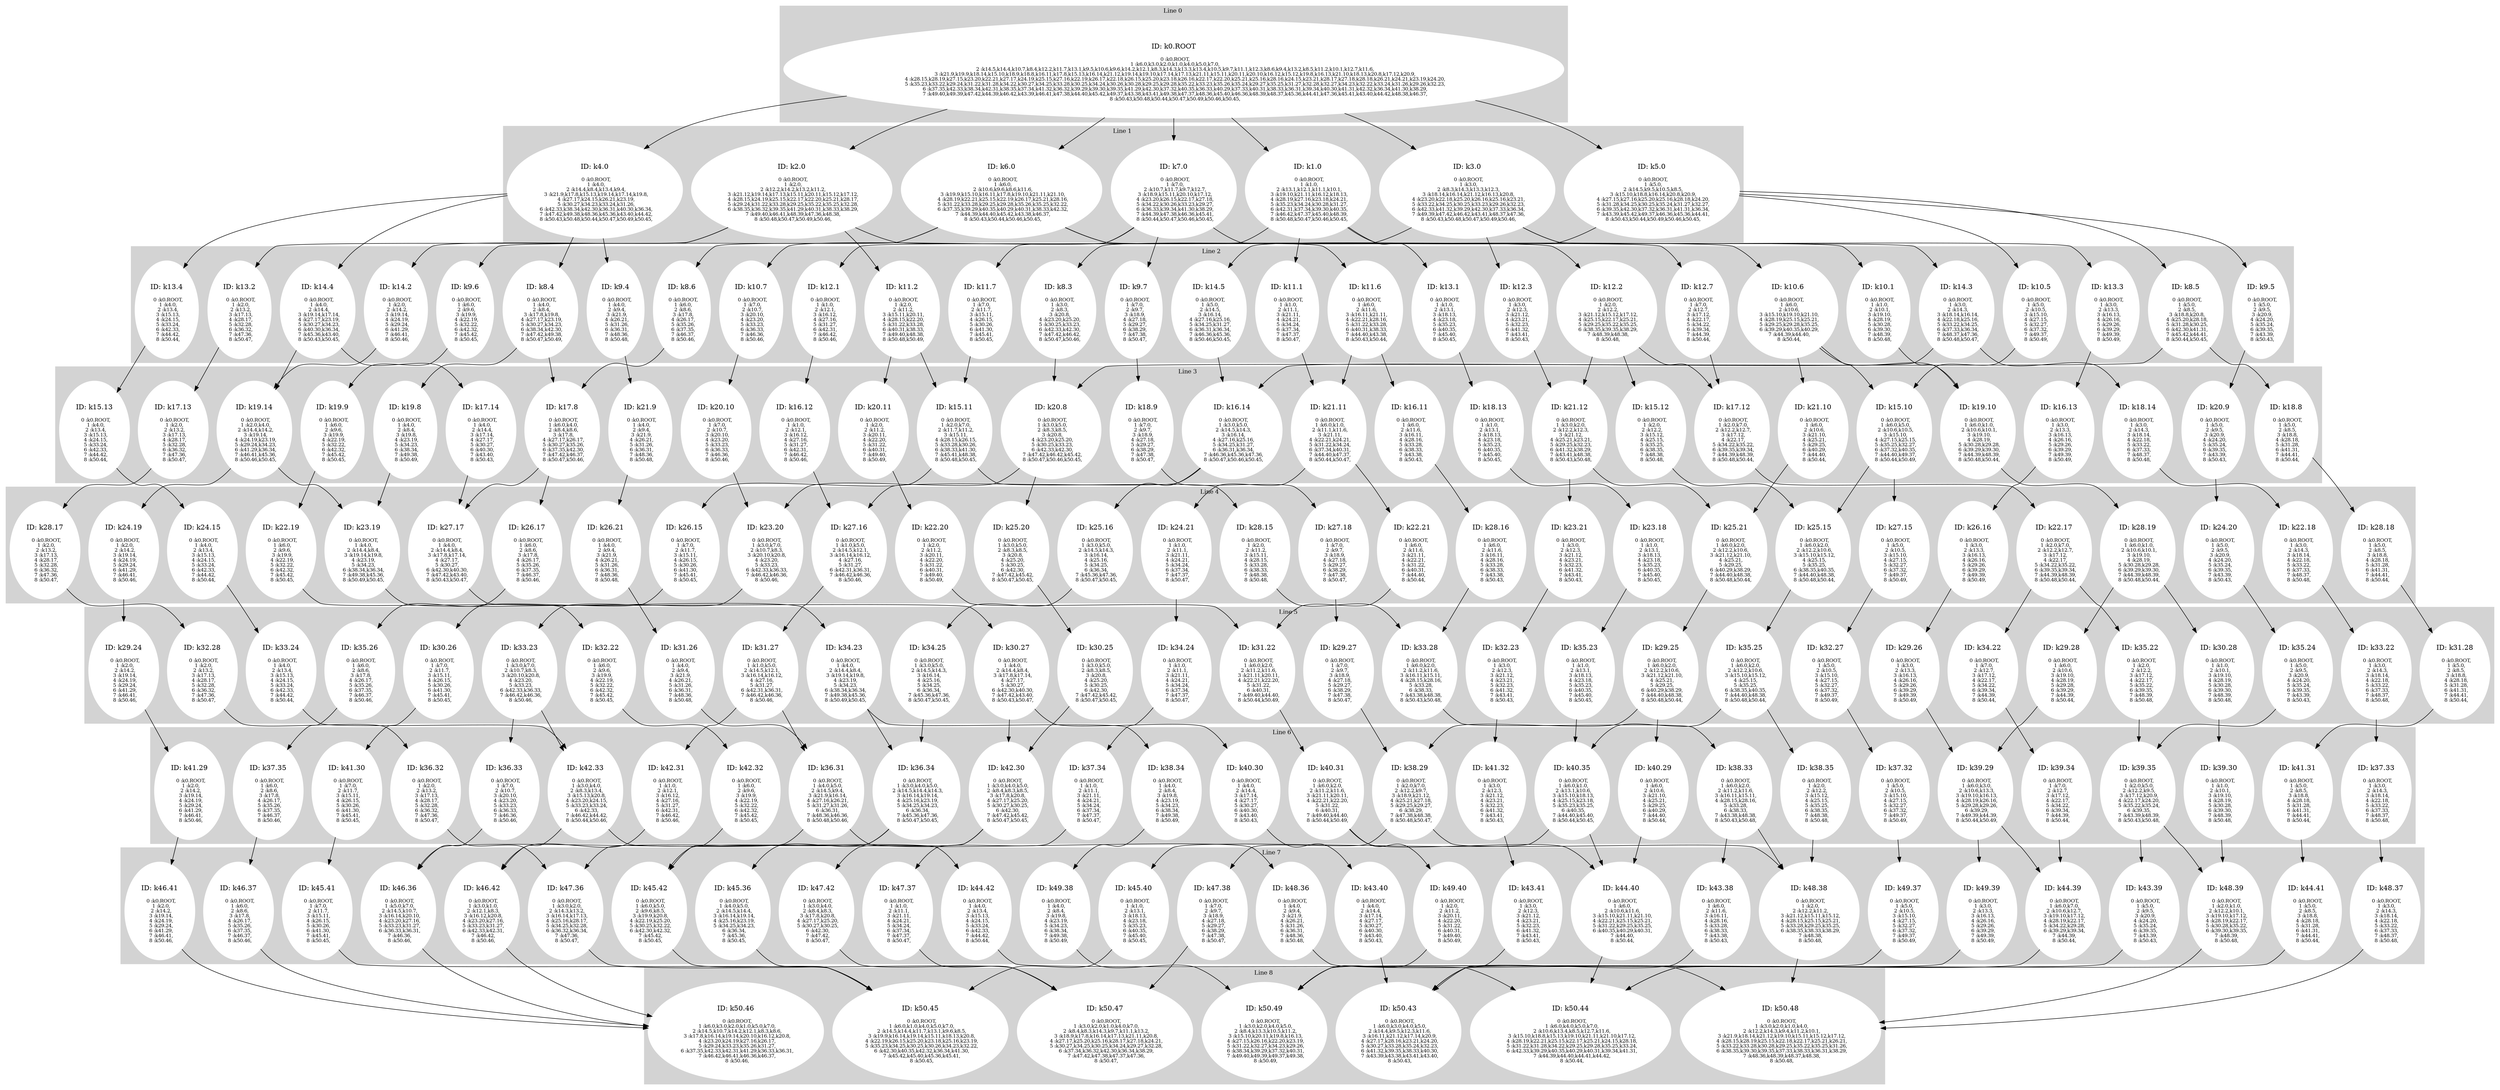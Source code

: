 digraph G {
     compound=true 
subgraph cluster_line_0 {
 style=filled;
 color=lightgrey; 
     node [style=filled,color=white]; 
k0_ROOT [label=<<BR /> ID: k0.ROOT <BR /><BR /><FONT POINT-SIZE="10">  0 :k0.ROOT,</FONT><BR /><FONT POINT-SIZE="10">  1 :k6.0,k3.0,k2.0,k1.0,k4.0,k5.0,k7.0,</FONT><BR /><FONT POINT-SIZE="10">  2 :k14.5,k14.4,k10.7,k8.4,k12.2,k11.7,k13.1,k9.5,k10.6,k9.6,k14.2,k12.1,k8.3,k14.3,k13.3,k13.4,k10.5,k9.7,k11.1,k12.3,k8.6,k9.4,k13.2,k8.5,k11.2,k10.1,k12.7,k11.6,</FONT><BR /><FONT POINT-SIZE="10">  3 :k21.9,k19.9,k18.14,k15.10,k18.9,k18.8,k16.11,k17.8,k15.13,k16.14,k21.12,k19.14,k19.10,k17.14,k17.13,k21.11,k15.11,k20.11,k20.10,k16.12,k15.12,k19.8,k16.13,k21.10,k18.13,k20.8,k17.12,k20.9,</FONT><BR /><FONT POINT-SIZE="10">  4 :k28.15,k28.19,k27.15,k23.20,k22.21,k27.17,k24.19,k25.15,k27.16,k22.19,k26.17,k22.18,k26.15,k25.20,k23.18,k26.16,k22.17,k22.20,k25.21,k25.16,k28.16,k24.15,k23.21,k28.17,k27.18,k28.18,k26.21,k24.21,k23.19,k24.20,</FONT><BR /><FONT POINT-SIZE="10">  5 :k35.23,k33.22,k29.24,k31.22,k31.28,k34.22,k30.27,k34.25,k33.28,k30.25,k34.24,k30.26,k30.28,k29.25,k29.28,k35.22,k33.23,k35.26,k35.24,k29.27,k35.25,k31.27,k32.28,k32.27,k34.23,k32.22,k33.24,k31.26,k29.26,k32.23,</FONT><BR /><FONT POINT-SIZE="10">  6 :k37.35,k42.33,k38.34,k42.31,k38.35,k37.34,k41.32,k36.32,k39.29,k39.30,k39.35,k41.29,k42.30,k37.32,k40.35,k36.33,k40.29,k37.33,k40.31,k38.33,k36.31,k39.34,k40.30,k41.31,k42.32,k36.34,k41.30,k38.29,</FONT><BR /><FONT POINT-SIZE="10">  7 :k49.40,k49.39,k47.42,k44.39,k46.42,k43.39,k46.41,k47.38,k44.40,k45.42,k49.37,k43.38,k43.41,k49.38,k47.37,k48.36,k45.40,k46.36,k48.39,k48.37,k45.36,k44.41,k47.36,k45.41,k43.40,k44.42,k48.38,k46.37,</FONT><BR /><FONT POINT-SIZE="10">  8 :k50.43,k50.48,k50.44,k50.47,k50.49,k50.46,k50.45,</FONT>>]
     fontsize="12" 
     label = "Line 0 " 
 }
subgraph cluster_line_1 {
 style=filled;
 color=lightgrey; 
     node [style=filled,color=white]; 
k6_0 [label=<<BR /> ID: k6.0 <BR /><BR /><FONT POINT-SIZE="10">  0 :k0.ROOT,</FONT><BR /><FONT POINT-SIZE="10">  1 :k6.0,</FONT><BR /><FONT POINT-SIZE="10">  2 :k10.6,k9.6,k8.6,k11.6,</FONT><BR /><FONT POINT-SIZE="10">  3 :k19.9,k15.10,k16.11,k17.8,k19.10,k21.11,k21.10,</FONT><BR /><FONT POINT-SIZE="10">  4 :k28.19,k22.21,k25.15,k22.19,k26.17,k25.21,k28.16,</FONT><BR /><FONT POINT-SIZE="10">  5 :k31.22,k33.28,k29.25,k29.28,k35.26,k35.25,k32.22,</FONT><BR /><FONT POINT-SIZE="10">  6 :k37.35,k39.29,k40.35,k40.29,k40.31,k38.33,k42.32,</FONT><BR /><FONT POINT-SIZE="10">  7 :k44.39,k44.40,k45.42,k43.38,k46.37,</FONT><BR /><FONT POINT-SIZE="10">  8 :k50.43,k50.44,k50.46,k50.45,</FONT>>]k3_0 [label=<<BR /> ID: k3.0 <BR /><BR /><FONT POINT-SIZE="10">  0 :k0.ROOT,</FONT><BR /><FONT POINT-SIZE="10">  1 :k3.0,</FONT><BR /><FONT POINT-SIZE="10">  2 :k8.3,k14.3,k13.3,k12.3,</FONT><BR /><FONT POINT-SIZE="10">  3 :k18.14,k16.14,k21.12,k16.13,k20.8,</FONT><BR /><FONT POINT-SIZE="10">  4 :k23.20,k22.18,k25.20,k26.16,k25.16,k23.21,</FONT><BR /><FONT POINT-SIZE="10">  5 :k33.22,k34.25,k30.25,k33.23,k29.26,k32.23,</FONT><BR /><FONT POINT-SIZE="10">  6 :k42.33,k41.32,k39.29,k42.30,k37.33,k36.34,</FONT><BR /><FONT POINT-SIZE="10">  7 :k49.39,k47.42,k46.42,k43.41,k48.37,k47.36,</FONT><BR /><FONT POINT-SIZE="10">  8 :k50.43,k50.48,k50.47,k50.49,k50.46,</FONT>>]k2_0 [label=<<BR /> ID: k2.0 <BR /><BR /><FONT POINT-SIZE="10">  0 :k0.ROOT,</FONT><BR /><FONT POINT-SIZE="10">  1 :k2.0,</FONT><BR /><FONT POINT-SIZE="10">  2 :k12.2,k14.2,k13.2,k11.2,</FONT><BR /><FONT POINT-SIZE="10">  3 :k21.12,k19.14,k17.13,k15.11,k20.11,k15.12,k17.12,</FONT><BR /><FONT POINT-SIZE="10">  4 :k28.15,k24.19,k25.15,k22.17,k22.20,k25.21,k28.17,</FONT><BR /><FONT POINT-SIZE="10">  5 :k29.24,k31.22,k33.28,k29.25,k35.22,k35.25,k32.28,</FONT><BR /><FONT POINT-SIZE="10">  6 :k38.35,k36.32,k39.35,k41.29,k40.31,k38.33,k38.29,</FONT><BR /><FONT POINT-SIZE="10">  7 :k49.40,k46.41,k48.39,k47.36,k48.38,</FONT><BR /><FONT POINT-SIZE="10">  8 :k50.48,k50.47,k50.49,k50.46,</FONT>>]k1_0 [label=<<BR /> ID: k1.0 <BR /><BR /><FONT POINT-SIZE="10">  0 :k0.ROOT,</FONT><BR /><FONT POINT-SIZE="10">  1 :k1.0,</FONT><BR /><FONT POINT-SIZE="10">  2 :k13.1,k12.1,k11.1,k10.1,</FONT><BR /><FONT POINT-SIZE="10">  3 :k19.10,k21.11,k16.12,k18.13,</FONT><BR /><FONT POINT-SIZE="10">  4 :k28.19,k27.16,k23.18,k24.21,</FONT><BR /><FONT POINT-SIZE="10">  5 :k35.23,k34.24,k30.28,k31.27,</FONT><BR /><FONT POINT-SIZE="10">  6 :k42.31,k37.34,k39.30,k40.35,</FONT><BR /><FONT POINT-SIZE="10">  7 :k46.42,k47.37,k45.40,k48.39,</FONT><BR /><FONT POINT-SIZE="10">  8 :k50.48,k50.47,k50.46,k50.45,</FONT>>]k4_0 [label=<<BR /> ID: k4.0 <BR /><BR /><FONT POINT-SIZE="10">  0 :k0.ROOT,</FONT><BR /><FONT POINT-SIZE="10">  1 :k4.0,</FONT><BR /><FONT POINT-SIZE="10">  2 :k14.4,k8.4,k13.4,k9.4,</FONT><BR /><FONT POINT-SIZE="10">  3 :k21.9,k17.8,k15.13,k19.14,k17.14,k19.8,</FONT><BR /><FONT POINT-SIZE="10">  4 :k27.17,k24.15,k26.21,k23.19,</FONT><BR /><FONT POINT-SIZE="10">  5 :k30.27,k34.23,k33.24,k31.26,</FONT><BR /><FONT POINT-SIZE="10">  6 :k42.33,k38.34,k42.30,k36.31,k40.30,k36.34,</FONT><BR /><FONT POINT-SIZE="10">  7 :k47.42,k49.38,k48.36,k45.36,k43.40,k44.42,</FONT><BR /><FONT POINT-SIZE="10">  8 :k50.43,k50.48,k50.44,k50.47,k50.49,k50.45,</FONT>>]k5_0 [label=<<BR /> ID: k5.0 <BR /><BR /><FONT POINT-SIZE="10">  0 :k0.ROOT,</FONT><BR /><FONT POINT-SIZE="10">  1 :k5.0,</FONT><BR /><FONT POINT-SIZE="10">  2 :k14.5,k9.5,k10.5,k8.5,</FONT><BR /><FONT POINT-SIZE="10">  3 :k15.10,k18.8,k16.14,k20.8,k20.9,</FONT><BR /><FONT POINT-SIZE="10">  4 :k27.15,k27.16,k25.20,k25.16,k28.18,k24.20,</FONT><BR /><FONT POINT-SIZE="10">  5 :k31.28,k34.25,k30.25,k35.24,k31.27,k32.27,</FONT><BR /><FONT POINT-SIZE="10">  6 :k39.35,k42.30,k37.32,k36.31,k41.31,k36.34,</FONT><BR /><FONT POINT-SIZE="10">  7 :k43.39,k45.42,k49.37,k46.36,k45.36,k44.41,</FONT><BR /><FONT POINT-SIZE="10">  8 :k50.43,k50.44,k50.49,k50.46,k50.45,</FONT>>]k7_0 [label=<<BR /> ID: k7.0 <BR /><BR /><FONT POINT-SIZE="10">  0 :k0.ROOT,</FONT><BR /><FONT POINT-SIZE="10">  1 :k7.0,</FONT><BR /><FONT POINT-SIZE="10">  2 :k10.7,k11.7,k9.7,k12.7,</FONT><BR /><FONT POINT-SIZE="10">  3 :k18.9,k15.11,k20.10,k17.12,</FONT><BR /><FONT POINT-SIZE="10">  4 :k23.20,k26.15,k22.17,k27.18,</FONT><BR /><FONT POINT-SIZE="10">  5 :k34.22,k30.26,k33.23,k29.27,</FONT><BR /><FONT POINT-SIZE="10">  6 :k36.33,k39.34,k41.30,k38.29,</FONT><BR /><FONT POINT-SIZE="10">  7 :k44.39,k47.38,k46.36,k45.41,</FONT><BR /><FONT POINT-SIZE="10">  8 :k50.44,k50.47,k50.46,k50.45,</FONT>>]
     fontsize="12" 
     label = "Line 1 " 
 }
subgraph cluster_line_2 {
 style=filled;
 color=lightgrey; 
     node [style=filled,color=white]; 
k14_5 [label=<<BR /> ID: k14.5 <BR /><BR /><FONT POINT-SIZE="10">  0 :k0.ROOT,</FONT><BR /><FONT POINT-SIZE="10">  1 :k5.0,</FONT><BR /><FONT POINT-SIZE="10">  2 :k14.5,</FONT><BR /><FONT POINT-SIZE="10">  3 :k16.14,</FONT><BR /><FONT POINT-SIZE="10">  4 :k27.16,k25.16,</FONT><BR /><FONT POINT-SIZE="10">  5 :k34.25,k31.27,</FONT><BR /><FONT POINT-SIZE="10">  6 :k36.31,k36.34,</FONT><BR /><FONT POINT-SIZE="10">  7 :k46.36,k45.36,</FONT><BR /><FONT POINT-SIZE="10">  8 :k50.46,k50.45,</FONT>>]k14_4 [label=<<BR /> ID: k14.4 <BR /><BR /><FONT POINT-SIZE="10">  0 :k0.ROOT,</FONT><BR /><FONT POINT-SIZE="10">  1 :k4.0,</FONT><BR /><FONT POINT-SIZE="10">  2 :k14.4,</FONT><BR /><FONT POINT-SIZE="10">  3 :k19.14,k17.14,</FONT><BR /><FONT POINT-SIZE="10">  4 :k27.17,k23.19,</FONT><BR /><FONT POINT-SIZE="10">  5 :k30.27,k34.23,</FONT><BR /><FONT POINT-SIZE="10">  6 :k40.30,k36.34,</FONT><BR /><FONT POINT-SIZE="10">  7 :k45.36,k43.40,</FONT><BR /><FONT POINT-SIZE="10">  8 :k50.43,k50.45,</FONT>>]k10_7 [label=<<BR /> ID: k10.7 <BR /><BR /><FONT POINT-SIZE="10">  0 :k0.ROOT,</FONT><BR /><FONT POINT-SIZE="10">  1 :k7.0,</FONT><BR /><FONT POINT-SIZE="10">  2 :k10.7,</FONT><BR /><FONT POINT-SIZE="10">  3 :k20.10,</FONT><BR /><FONT POINT-SIZE="10">  4 :k23.20,</FONT><BR /><FONT POINT-SIZE="10">  5 :k33.23,</FONT><BR /><FONT POINT-SIZE="10">  6 :k36.33,</FONT><BR /><FONT POINT-SIZE="10">  7 :k46.36,</FONT><BR /><FONT POINT-SIZE="10">  8 :k50.46,</FONT>>]k8_4 [label=<<BR /> ID: k8.4 <BR /><BR /><FONT POINT-SIZE="10">  0 :k0.ROOT,</FONT><BR /><FONT POINT-SIZE="10">  1 :k4.0,</FONT><BR /><FONT POINT-SIZE="10">  2 :k8.4,</FONT><BR /><FONT POINT-SIZE="10">  3 :k17.8,k19.8,</FONT><BR /><FONT POINT-SIZE="10">  4 :k27.17,k23.19,</FONT><BR /><FONT POINT-SIZE="10">  5 :k30.27,k34.23,</FONT><BR /><FONT POINT-SIZE="10">  6 :k38.34,k42.30,</FONT><BR /><FONT POINT-SIZE="10">  7 :k47.42,k49.38,</FONT><BR /><FONT POINT-SIZE="10">  8 :k50.47,k50.49,</FONT>>]k12_2 [label=<<BR /> ID: k12.2 <BR /><BR /><FONT POINT-SIZE="10">  0 :k0.ROOT,</FONT><BR /><FONT POINT-SIZE="10">  1 :k2.0,</FONT><BR /><FONT POINT-SIZE="10">  2 :k12.2,</FONT><BR /><FONT POINT-SIZE="10">  3 :k21.12,k15.12,k17.12,</FONT><BR /><FONT POINT-SIZE="10">  4 :k25.15,k22.17,k25.21,</FONT><BR /><FONT POINT-SIZE="10">  5 :k29.25,k35.22,k35.25,</FONT><BR /><FONT POINT-SIZE="10">  6 :k38.35,k39.35,k38.29,</FONT><BR /><FONT POINT-SIZE="10">  7 :k48.39,k48.38,</FONT><BR /><FONT POINT-SIZE="10">  8 :k50.48,</FONT>>]k11_7 [label=<<BR /> ID: k11.7 <BR /><BR /><FONT POINT-SIZE="10">  0 :k0.ROOT,</FONT><BR /><FONT POINT-SIZE="10">  1 :k7.0,</FONT><BR /><FONT POINT-SIZE="10">  2 :k11.7,</FONT><BR /><FONT POINT-SIZE="10">  3 :k15.11,</FONT><BR /><FONT POINT-SIZE="10">  4 :k26.15,</FONT><BR /><FONT POINT-SIZE="10">  5 :k30.26,</FONT><BR /><FONT POINT-SIZE="10">  6 :k41.30,</FONT><BR /><FONT POINT-SIZE="10">  7 :k45.41,</FONT><BR /><FONT POINT-SIZE="10">  8 :k50.45,</FONT>>]k13_1 [label=<<BR /> ID: k13.1 <BR /><BR /><FONT POINT-SIZE="10">  0 :k0.ROOT,</FONT><BR /><FONT POINT-SIZE="10">  1 :k1.0,</FONT><BR /><FONT POINT-SIZE="10">  2 :k13.1,</FONT><BR /><FONT POINT-SIZE="10">  3 :k18.13,</FONT><BR /><FONT POINT-SIZE="10">  4 :k23.18,</FONT><BR /><FONT POINT-SIZE="10">  5 :k35.23,</FONT><BR /><FONT POINT-SIZE="10">  6 :k40.35,</FONT><BR /><FONT POINT-SIZE="10">  7 :k45.40,</FONT><BR /><FONT POINT-SIZE="10">  8 :k50.45,</FONT>>]k9_5 [label=<<BR /> ID: k9.5 <BR /><BR /><FONT POINT-SIZE="10">  0 :k0.ROOT,</FONT><BR /><FONT POINT-SIZE="10">  1 :k5.0,</FONT><BR /><FONT POINT-SIZE="10">  2 :k9.5,</FONT><BR /><FONT POINT-SIZE="10">  3 :k20.9,</FONT><BR /><FONT POINT-SIZE="10">  4 :k24.20,</FONT><BR /><FONT POINT-SIZE="10">  5 :k35.24,</FONT><BR /><FONT POINT-SIZE="10">  6 :k39.35,</FONT><BR /><FONT POINT-SIZE="10">  7 :k43.39,</FONT><BR /><FONT POINT-SIZE="10">  8 :k50.43,</FONT>>]k10_6 [label=<<BR /> ID: k10.6 <BR /><BR /><FONT POINT-SIZE="10">  0 :k0.ROOT,</FONT><BR /><FONT POINT-SIZE="10">  1 :k6.0,</FONT><BR /><FONT POINT-SIZE="10">  2 :k10.6,</FONT><BR /><FONT POINT-SIZE="10">  3 :k15.10,k19.10,k21.10,</FONT><BR /><FONT POINT-SIZE="10">  4 :k28.19,k25.15,k25.21,</FONT><BR /><FONT POINT-SIZE="10">  5 :k29.25,k29.28,k35.25,</FONT><BR /><FONT POINT-SIZE="10">  6 :k39.29,k40.35,k40.29,</FONT><BR /><FONT POINT-SIZE="10">  7 :k44.39,k44.40,</FONT><BR /><FONT POINT-SIZE="10">  8 :k50.44,</FONT>>]k9_6 [label=<<BR /> ID: k9.6 <BR /><BR /><FONT POINT-SIZE="10">  0 :k0.ROOT,</FONT><BR /><FONT POINT-SIZE="10">  1 :k6.0,</FONT><BR /><FONT POINT-SIZE="10">  2 :k9.6,</FONT><BR /><FONT POINT-SIZE="10">  3 :k19.9,</FONT><BR /><FONT POINT-SIZE="10">  4 :k22.19,</FONT><BR /><FONT POINT-SIZE="10">  5 :k32.22,</FONT><BR /><FONT POINT-SIZE="10">  6 :k42.32,</FONT><BR /><FONT POINT-SIZE="10">  7 :k45.42,</FONT><BR /><FONT POINT-SIZE="10">  8 :k50.45,</FONT>>]k14_2 [label=<<BR /> ID: k14.2 <BR /><BR /><FONT POINT-SIZE="10">  0 :k0.ROOT,</FONT><BR /><FONT POINT-SIZE="10">  1 :k2.0,</FONT><BR /><FONT POINT-SIZE="10">  2 :k14.2,</FONT><BR /><FONT POINT-SIZE="10">  3 :k19.14,</FONT><BR /><FONT POINT-SIZE="10">  4 :k24.19,</FONT><BR /><FONT POINT-SIZE="10">  5 :k29.24,</FONT><BR /><FONT POINT-SIZE="10">  6 :k41.29,</FONT><BR /><FONT POINT-SIZE="10">  7 :k46.41,</FONT><BR /><FONT POINT-SIZE="10">  8 :k50.46,</FONT>>]k12_1 [label=<<BR /> ID: k12.1 <BR /><BR /><FONT POINT-SIZE="10">  0 :k0.ROOT,</FONT><BR /><FONT POINT-SIZE="10">  1 :k1.0,</FONT><BR /><FONT POINT-SIZE="10">  2 :k12.1,</FONT><BR /><FONT POINT-SIZE="10">  3 :k16.12,</FONT><BR /><FONT POINT-SIZE="10">  4 :k27.16,</FONT><BR /><FONT POINT-SIZE="10">  5 :k31.27,</FONT><BR /><FONT POINT-SIZE="10">  6 :k42.31,</FONT><BR /><FONT POINT-SIZE="10">  7 :k46.42,</FONT><BR /><FONT POINT-SIZE="10">  8 :k50.46,</FONT>>]k8_3 [label=<<BR /> ID: k8.3 <BR /><BR /><FONT POINT-SIZE="10">  0 :k0.ROOT,</FONT><BR /><FONT POINT-SIZE="10">  1 :k3.0,</FONT><BR /><FONT POINT-SIZE="10">  2 :k8.3,</FONT><BR /><FONT POINT-SIZE="10">  3 :k20.8,</FONT><BR /><FONT POINT-SIZE="10">  4 :k23.20,k25.20,</FONT><BR /><FONT POINT-SIZE="10">  5 :k30.25,k33.23,</FONT><BR /><FONT POINT-SIZE="10">  6 :k42.33,k42.30,</FONT><BR /><FONT POINT-SIZE="10">  7 :k47.42,k46.42,</FONT><BR /><FONT POINT-SIZE="10">  8 :k50.47,k50.46,</FONT>>]k14_3 [label=<<BR /> ID: k14.3 <BR /><BR /><FONT POINT-SIZE="10">  0 :k0.ROOT,</FONT><BR /><FONT POINT-SIZE="10">  1 :k3.0,</FONT><BR /><FONT POINT-SIZE="10">  2 :k14.3,</FONT><BR /><FONT POINT-SIZE="10">  3 :k18.14,k16.14,</FONT><BR /><FONT POINT-SIZE="10">  4 :k22.18,k25.16,</FONT><BR /><FONT POINT-SIZE="10">  5 :k33.22,k34.25,</FONT><BR /><FONT POINT-SIZE="10">  6 :k37.33,k36.34,</FONT><BR /><FONT POINT-SIZE="10">  7 :k48.37,k47.36,</FONT><BR /><FONT POINT-SIZE="10">  8 :k50.48,k50.47,</FONT>>]k13_3 [label=<<BR /> ID: k13.3 <BR /><BR /><FONT POINT-SIZE="10">  0 :k0.ROOT,</FONT><BR /><FONT POINT-SIZE="10">  1 :k3.0,</FONT><BR /><FONT POINT-SIZE="10">  2 :k13.3,</FONT><BR /><FONT POINT-SIZE="10">  3 :k16.13,</FONT><BR /><FONT POINT-SIZE="10">  4 :k26.16,</FONT><BR /><FONT POINT-SIZE="10">  5 :k29.26,</FONT><BR /><FONT POINT-SIZE="10">  6 :k39.29,</FONT><BR /><FONT POINT-SIZE="10">  7 :k49.39,</FONT><BR /><FONT POINT-SIZE="10">  8 :k50.49,</FONT>>]k13_4 [label=<<BR /> ID: k13.4 <BR /><BR /><FONT POINT-SIZE="10">  0 :k0.ROOT,</FONT><BR /><FONT POINT-SIZE="10">  1 :k4.0,</FONT><BR /><FONT POINT-SIZE="10">  2 :k13.4,</FONT><BR /><FONT POINT-SIZE="10">  3 :k15.13,</FONT><BR /><FONT POINT-SIZE="10">  4 :k24.15,</FONT><BR /><FONT POINT-SIZE="10">  5 :k33.24,</FONT><BR /><FONT POINT-SIZE="10">  6 :k42.33,</FONT><BR /><FONT POINT-SIZE="10">  7 :k44.42,</FONT><BR /><FONT POINT-SIZE="10">  8 :k50.44,</FONT>>]k10_5 [label=<<BR /> ID: k10.5 <BR /><BR /><FONT POINT-SIZE="10">  0 :k0.ROOT,</FONT><BR /><FONT POINT-SIZE="10">  1 :k5.0,</FONT><BR /><FONT POINT-SIZE="10">  2 :k10.5,</FONT><BR /><FONT POINT-SIZE="10">  3 :k15.10,</FONT><BR /><FONT POINT-SIZE="10">  4 :k27.15,</FONT><BR /><FONT POINT-SIZE="10">  5 :k32.27,</FONT><BR /><FONT POINT-SIZE="10">  6 :k37.32,</FONT><BR /><FONT POINT-SIZE="10">  7 :k49.37,</FONT><BR /><FONT POINT-SIZE="10">  8 :k50.49,</FONT>>]k9_7 [label=<<BR /> ID: k9.7 <BR /><BR /><FONT POINT-SIZE="10">  0 :k0.ROOT,</FONT><BR /><FONT POINT-SIZE="10">  1 :k7.0,</FONT><BR /><FONT POINT-SIZE="10">  2 :k9.7,</FONT><BR /><FONT POINT-SIZE="10">  3 :k18.9,</FONT><BR /><FONT POINT-SIZE="10">  4 :k27.18,</FONT><BR /><FONT POINT-SIZE="10">  5 :k29.27,</FONT><BR /><FONT POINT-SIZE="10">  6 :k38.29,</FONT><BR /><FONT POINT-SIZE="10">  7 :k47.38,</FONT><BR /><FONT POINT-SIZE="10">  8 :k50.47,</FONT>>]k11_1 [label=<<BR /> ID: k11.1 <BR /><BR /><FONT POINT-SIZE="10">  0 :k0.ROOT,</FONT><BR /><FONT POINT-SIZE="10">  1 :k1.0,</FONT><BR /><FONT POINT-SIZE="10">  2 :k11.1,</FONT><BR /><FONT POINT-SIZE="10">  3 :k21.11,</FONT><BR /><FONT POINT-SIZE="10">  4 :k24.21,</FONT><BR /><FONT POINT-SIZE="10">  5 :k34.24,</FONT><BR /><FONT POINT-SIZE="10">  6 :k37.34,</FONT><BR /><FONT POINT-SIZE="10">  7 :k47.37,</FONT><BR /><FONT POINT-SIZE="10">  8 :k50.47,</FONT>>]k12_3 [label=<<BR /> ID: k12.3 <BR /><BR /><FONT POINT-SIZE="10">  0 :k0.ROOT,</FONT><BR /><FONT POINT-SIZE="10">  1 :k3.0,</FONT><BR /><FONT POINT-SIZE="10">  2 :k12.3,</FONT><BR /><FONT POINT-SIZE="10">  3 :k21.12,</FONT><BR /><FONT POINT-SIZE="10">  4 :k23.21,</FONT><BR /><FONT POINT-SIZE="10">  5 :k32.23,</FONT><BR /><FONT POINT-SIZE="10">  6 :k41.32,</FONT><BR /><FONT POINT-SIZE="10">  7 :k43.41,</FONT><BR /><FONT POINT-SIZE="10">  8 :k50.43,</FONT>>]k8_6 [label=<<BR /> ID: k8.6 <BR /><BR /><FONT POINT-SIZE="10">  0 :k0.ROOT,</FONT><BR /><FONT POINT-SIZE="10">  1 :k6.0,</FONT><BR /><FONT POINT-SIZE="10">  2 :k8.6,</FONT><BR /><FONT POINT-SIZE="10">  3 :k17.8,</FONT><BR /><FONT POINT-SIZE="10">  4 :k26.17,</FONT><BR /><FONT POINT-SIZE="10">  5 :k35.26,</FONT><BR /><FONT POINT-SIZE="10">  6 :k37.35,</FONT><BR /><FONT POINT-SIZE="10">  7 :k46.37,</FONT><BR /><FONT POINT-SIZE="10">  8 :k50.46,</FONT>>]k9_4 [label=<<BR /> ID: k9.4 <BR /><BR /><FONT POINT-SIZE="10">  0 :k0.ROOT,</FONT><BR /><FONT POINT-SIZE="10">  1 :k4.0,</FONT><BR /><FONT POINT-SIZE="10">  2 :k9.4,</FONT><BR /><FONT POINT-SIZE="10">  3 :k21.9,</FONT><BR /><FONT POINT-SIZE="10">  4 :k26.21,</FONT><BR /><FONT POINT-SIZE="10">  5 :k31.26,</FONT><BR /><FONT POINT-SIZE="10">  6 :k36.31,</FONT><BR /><FONT POINT-SIZE="10">  7 :k48.36,</FONT><BR /><FONT POINT-SIZE="10">  8 :k50.48,</FONT>>]k13_2 [label=<<BR /> ID: k13.2 <BR /><BR /><FONT POINT-SIZE="10">  0 :k0.ROOT,</FONT><BR /><FONT POINT-SIZE="10">  1 :k2.0,</FONT><BR /><FONT POINT-SIZE="10">  2 :k13.2,</FONT><BR /><FONT POINT-SIZE="10">  3 :k17.13,</FONT><BR /><FONT POINT-SIZE="10">  4 :k28.17,</FONT><BR /><FONT POINT-SIZE="10">  5 :k32.28,</FONT><BR /><FONT POINT-SIZE="10">  6 :k36.32,</FONT><BR /><FONT POINT-SIZE="10">  7 :k47.36,</FONT><BR /><FONT POINT-SIZE="10">  8 :k50.47,</FONT>>]k8_5 [label=<<BR /> ID: k8.5 <BR /><BR /><FONT POINT-SIZE="10">  0 :k0.ROOT,</FONT><BR /><FONT POINT-SIZE="10">  1 :k5.0,</FONT><BR /><FONT POINT-SIZE="10">  2 :k8.5,</FONT><BR /><FONT POINT-SIZE="10">  3 :k18.8,k20.8,</FONT><BR /><FONT POINT-SIZE="10">  4 :k25.20,k28.18,</FONT><BR /><FONT POINT-SIZE="10">  5 :k31.28,k30.25,</FONT><BR /><FONT POINT-SIZE="10">  6 :k42.30,k41.31,</FONT><BR /><FONT POINT-SIZE="10">  7 :k45.42,k44.41,</FONT><BR /><FONT POINT-SIZE="10">  8 :k50.44,k50.45,</FONT>>]k11_2 [label=<<BR /> ID: k11.2 <BR /><BR /><FONT POINT-SIZE="10">  0 :k0.ROOT,</FONT><BR /><FONT POINT-SIZE="10">  1 :k2.0,</FONT><BR /><FONT POINT-SIZE="10">  2 :k11.2,</FONT><BR /><FONT POINT-SIZE="10">  3 :k15.11,k20.11,</FONT><BR /><FONT POINT-SIZE="10">  4 :k28.15,k22.20,</FONT><BR /><FONT POINT-SIZE="10">  5 :k31.22,k33.28,</FONT><BR /><FONT POINT-SIZE="10">  6 :k40.31,k38.33,</FONT><BR /><FONT POINT-SIZE="10">  7 :k49.40,k48.38,</FONT><BR /><FONT POINT-SIZE="10">  8 :k50.48,k50.49,</FONT>>]k10_1 [label=<<BR /> ID: k10.1 <BR /><BR /><FONT POINT-SIZE="10">  0 :k0.ROOT,</FONT><BR /><FONT POINT-SIZE="10">  1 :k1.0,</FONT><BR /><FONT POINT-SIZE="10">  2 :k10.1,</FONT><BR /><FONT POINT-SIZE="10">  3 :k19.10,</FONT><BR /><FONT POINT-SIZE="10">  4 :k28.19,</FONT><BR /><FONT POINT-SIZE="10">  5 :k30.28,</FONT><BR /><FONT POINT-SIZE="10">  6 :k39.30,</FONT><BR /><FONT POINT-SIZE="10">  7 :k48.39,</FONT><BR /><FONT POINT-SIZE="10">  8 :k50.48,</FONT>>]k12_7 [label=<<BR /> ID: k12.7 <BR /><BR /><FONT POINT-SIZE="10">  0 :k0.ROOT,</FONT><BR /><FONT POINT-SIZE="10">  1 :k7.0,</FONT><BR /><FONT POINT-SIZE="10">  2 :k12.7,</FONT><BR /><FONT POINT-SIZE="10">  3 :k17.12,</FONT><BR /><FONT POINT-SIZE="10">  4 :k22.17,</FONT><BR /><FONT POINT-SIZE="10">  5 :k34.22,</FONT><BR /><FONT POINT-SIZE="10">  6 :k39.34,</FONT><BR /><FONT POINT-SIZE="10">  7 :k44.39,</FONT><BR /><FONT POINT-SIZE="10">  8 :k50.44,</FONT>>]k11_6 [label=<<BR /> ID: k11.6 <BR /><BR /><FONT POINT-SIZE="10">  0 :k0.ROOT,</FONT><BR /><FONT POINT-SIZE="10">  1 :k6.0,</FONT><BR /><FONT POINT-SIZE="10">  2 :k11.6,</FONT><BR /><FONT POINT-SIZE="10">  3 :k16.11,k21.11,</FONT><BR /><FONT POINT-SIZE="10">  4 :k22.21,k28.16,</FONT><BR /><FONT POINT-SIZE="10">  5 :k31.22,k33.28,</FONT><BR /><FONT POINT-SIZE="10">  6 :k40.31,k38.33,</FONT><BR /><FONT POINT-SIZE="10">  7 :k44.40,k43.38,</FONT><BR /><FONT POINT-SIZE="10">  8 :k50.43,k50.44,</FONT>>]
     fontsize="12" 
     label = "Line 2 " 
 }
subgraph cluster_line_3 {
 style=filled;
 color=lightgrey; 
     node [style=filled,color=white]; 
k21_9 [label=<<BR /> ID: k21.9 <BR /><BR /><FONT POINT-SIZE="10">  0 :k0.ROOT,</FONT><BR /><FONT POINT-SIZE="10">  1 :k4.0,</FONT><BR /><FONT POINT-SIZE="10">  2 :k9.4,</FONT><BR /><FONT POINT-SIZE="10">  3 :k21.9,</FONT><BR /><FONT POINT-SIZE="10">  4 :k26.21,</FONT><BR /><FONT POINT-SIZE="10">  5 :k31.26,</FONT><BR /><FONT POINT-SIZE="10">  6 :k36.31,</FONT><BR /><FONT POINT-SIZE="10">  7 :k48.36,</FONT><BR /><FONT POINT-SIZE="10">  8 :k50.48,</FONT>>]k19_9 [label=<<BR /> ID: k19.9 <BR /><BR /><FONT POINT-SIZE="10">  0 :k0.ROOT,</FONT><BR /><FONT POINT-SIZE="10">  1 :k6.0,</FONT><BR /><FONT POINT-SIZE="10">  2 :k9.6,</FONT><BR /><FONT POINT-SIZE="10">  3 :k19.9,</FONT><BR /><FONT POINT-SIZE="10">  4 :k22.19,</FONT><BR /><FONT POINT-SIZE="10">  5 :k32.22,</FONT><BR /><FONT POINT-SIZE="10">  6 :k42.32,</FONT><BR /><FONT POINT-SIZE="10">  7 :k45.42,</FONT><BR /><FONT POINT-SIZE="10">  8 :k50.45,</FONT>>]k18_14 [label=<<BR /> ID: k18.14 <BR /><BR /><FONT POINT-SIZE="10">  0 :k0.ROOT,</FONT><BR /><FONT POINT-SIZE="10">  1 :k3.0,</FONT><BR /><FONT POINT-SIZE="10">  2 :k14.3,</FONT><BR /><FONT POINT-SIZE="10">  3 :k18.14,</FONT><BR /><FONT POINT-SIZE="10">  4 :k22.18,</FONT><BR /><FONT POINT-SIZE="10">  5 :k33.22,</FONT><BR /><FONT POINT-SIZE="10">  6 :k37.33,</FONT><BR /><FONT POINT-SIZE="10">  7 :k48.37,</FONT><BR /><FONT POINT-SIZE="10">  8 :k50.48,</FONT>>]k15_10 [label=<<BR /> ID: k15.10 <BR /><BR /><FONT POINT-SIZE="10">  0 :k0.ROOT,</FONT><BR /><FONT POINT-SIZE="10">  1 :k6.0,k5.0,</FONT><BR /><FONT POINT-SIZE="10">  2 :k10.6,k10.5,</FONT><BR /><FONT POINT-SIZE="10">  3 :k15.10,</FONT><BR /><FONT POINT-SIZE="10">  4 :k27.15,k25.15,</FONT><BR /><FONT POINT-SIZE="10">  5 :k35.25,k32.27,</FONT><BR /><FONT POINT-SIZE="10">  6 :k37.32,k40.35,</FONT><BR /><FONT POINT-SIZE="10">  7 :k44.40,k49.37,</FONT><BR /><FONT POINT-SIZE="10">  8 :k50.44,k50.49,</FONT>>]k18_9 [label=<<BR /> ID: k18.9 <BR /><BR /><FONT POINT-SIZE="10">  0 :k0.ROOT,</FONT><BR /><FONT POINT-SIZE="10">  1 :k7.0,</FONT><BR /><FONT POINT-SIZE="10">  2 :k9.7,</FONT><BR /><FONT POINT-SIZE="10">  3 :k18.9,</FONT><BR /><FONT POINT-SIZE="10">  4 :k27.18,</FONT><BR /><FONT POINT-SIZE="10">  5 :k29.27,</FONT><BR /><FONT POINT-SIZE="10">  6 :k38.29,</FONT><BR /><FONT POINT-SIZE="10">  7 :k47.38,</FONT><BR /><FONT POINT-SIZE="10">  8 :k50.47,</FONT>>]k18_8 [label=<<BR /> ID: k18.8 <BR /><BR /><FONT POINT-SIZE="10">  0 :k0.ROOT,</FONT><BR /><FONT POINT-SIZE="10">  1 :k5.0,</FONT><BR /><FONT POINT-SIZE="10">  2 :k8.5,</FONT><BR /><FONT POINT-SIZE="10">  3 :k18.8,</FONT><BR /><FONT POINT-SIZE="10">  4 :k28.18,</FONT><BR /><FONT POINT-SIZE="10">  5 :k31.28,</FONT><BR /><FONT POINT-SIZE="10">  6 :k41.31,</FONT><BR /><FONT POINT-SIZE="10">  7 :k44.41,</FONT><BR /><FONT POINT-SIZE="10">  8 :k50.44,</FONT>>]k16_11 [label=<<BR /> ID: k16.11 <BR /><BR /><FONT POINT-SIZE="10">  0 :k0.ROOT,</FONT><BR /><FONT POINT-SIZE="10">  1 :k6.0,</FONT><BR /><FONT POINT-SIZE="10">  2 :k11.6,</FONT><BR /><FONT POINT-SIZE="10">  3 :k16.11,</FONT><BR /><FONT POINT-SIZE="10">  4 :k28.16,</FONT><BR /><FONT POINT-SIZE="10">  5 :k33.28,</FONT><BR /><FONT POINT-SIZE="10">  6 :k38.33,</FONT><BR /><FONT POINT-SIZE="10">  7 :k43.38,</FONT><BR /><FONT POINT-SIZE="10">  8 :k50.43,</FONT>>]k17_8 [label=<<BR /> ID: k17.8 <BR /><BR /><FONT POINT-SIZE="10">  0 :k0.ROOT,</FONT><BR /><FONT POINT-SIZE="10">  1 :k6.0,k4.0,</FONT><BR /><FONT POINT-SIZE="10">  2 :k8.4,k8.6,</FONT><BR /><FONT POINT-SIZE="10">  3 :k17.8,</FONT><BR /><FONT POINT-SIZE="10">  4 :k27.17,k26.17,</FONT><BR /><FONT POINT-SIZE="10">  5 :k30.27,k35.26,</FONT><BR /><FONT POINT-SIZE="10">  6 :k37.35,k42.30,</FONT><BR /><FONT POINT-SIZE="10">  7 :k47.42,k46.37,</FONT><BR /><FONT POINT-SIZE="10">  8 :k50.47,k50.46,</FONT>>]k15_13 [label=<<BR /> ID: k15.13 <BR /><BR /><FONT POINT-SIZE="10">  0 :k0.ROOT,</FONT><BR /><FONT POINT-SIZE="10">  1 :k4.0,</FONT><BR /><FONT POINT-SIZE="10">  2 :k13.4,</FONT><BR /><FONT POINT-SIZE="10">  3 :k15.13,</FONT><BR /><FONT POINT-SIZE="10">  4 :k24.15,</FONT><BR /><FONT POINT-SIZE="10">  5 :k33.24,</FONT><BR /><FONT POINT-SIZE="10">  6 :k42.33,</FONT><BR /><FONT POINT-SIZE="10">  7 :k44.42,</FONT><BR /><FONT POINT-SIZE="10">  8 :k50.44,</FONT>>]k16_14 [label=<<BR /> ID: k16.14 <BR /><BR /><FONT POINT-SIZE="10">  0 :k0.ROOT,</FONT><BR /><FONT POINT-SIZE="10">  1 :k3.0,k5.0,</FONT><BR /><FONT POINT-SIZE="10">  2 :k14.5,k14.3,</FONT><BR /><FONT POINT-SIZE="10">  3 :k16.14,</FONT><BR /><FONT POINT-SIZE="10">  4 :k27.16,k25.16,</FONT><BR /><FONT POINT-SIZE="10">  5 :k34.25,k31.27,</FONT><BR /><FONT POINT-SIZE="10">  6 :k36.31,k36.34,</FONT><BR /><FONT POINT-SIZE="10">  7 :k46.36,k45.36,k47.36,</FONT><BR /><FONT POINT-SIZE="10">  8 :k50.47,k50.46,k50.45,</FONT>>]k21_12 [label=<<BR /> ID: k21.12 <BR /><BR /><FONT POINT-SIZE="10">  0 :k0.ROOT,</FONT><BR /><FONT POINT-SIZE="10">  1 :k3.0,k2.0,</FONT><BR /><FONT POINT-SIZE="10">  2 :k12.2,k12.3,</FONT><BR /><FONT POINT-SIZE="10">  3 :k21.12,</FONT><BR /><FONT POINT-SIZE="10">  4 :k25.21,k23.21,</FONT><BR /><FONT POINT-SIZE="10">  5 :k29.25,k32.23,</FONT><BR /><FONT POINT-SIZE="10">  6 :k41.32,k38.29,</FONT><BR /><FONT POINT-SIZE="10">  7 :k43.41,k48.38,</FONT><BR /><FONT POINT-SIZE="10">  8 :k50.43,k50.48,</FONT>>]k19_14 [label=<<BR /> ID: k19.14 <BR /><BR /><FONT POINT-SIZE="10">  0 :k0.ROOT,</FONT><BR /><FONT POINT-SIZE="10">  1 :k2.0,k4.0,</FONT><BR /><FONT POINT-SIZE="10">  2 :k14.4,k14.2,</FONT><BR /><FONT POINT-SIZE="10">  3 :k19.14,</FONT><BR /><FONT POINT-SIZE="10">  4 :k24.19,k23.19,</FONT><BR /><FONT POINT-SIZE="10">  5 :k29.24,k34.23,</FONT><BR /><FONT POINT-SIZE="10">  6 :k41.29,k36.34,</FONT><BR /><FONT POINT-SIZE="10">  7 :k46.41,k45.36,</FONT><BR /><FONT POINT-SIZE="10">  8 :k50.46,k50.45,</FONT>>]k19_10 [label=<<BR /> ID: k19.10 <BR /><BR /><FONT POINT-SIZE="10">  0 :k0.ROOT,</FONT><BR /><FONT POINT-SIZE="10">  1 :k6.0,k1.0,</FONT><BR /><FONT POINT-SIZE="10">  2 :k10.6,k10.1,</FONT><BR /><FONT POINT-SIZE="10">  3 :k19.10,</FONT><BR /><FONT POINT-SIZE="10">  4 :k28.19,</FONT><BR /><FONT POINT-SIZE="10">  5 :k30.28,k29.28,</FONT><BR /><FONT POINT-SIZE="10">  6 :k39.29,k39.30,</FONT><BR /><FONT POINT-SIZE="10">  7 :k44.39,k48.39,</FONT><BR /><FONT POINT-SIZE="10">  8 :k50.48,k50.44,</FONT>>]k17_14 [label=<<BR /> ID: k17.14 <BR /><BR /><FONT POINT-SIZE="10">  0 :k0.ROOT,</FONT><BR /><FONT POINT-SIZE="10">  1 :k4.0,</FONT><BR /><FONT POINT-SIZE="10">  2 :k14.4,</FONT><BR /><FONT POINT-SIZE="10">  3 :k17.14,</FONT><BR /><FONT POINT-SIZE="10">  4 :k27.17,</FONT><BR /><FONT POINT-SIZE="10">  5 :k30.27,</FONT><BR /><FONT POINT-SIZE="10">  6 :k40.30,</FONT><BR /><FONT POINT-SIZE="10">  7 :k43.40,</FONT><BR /><FONT POINT-SIZE="10">  8 :k50.43,</FONT>>]k17_13 [label=<<BR /> ID: k17.13 <BR /><BR /><FONT POINT-SIZE="10">  0 :k0.ROOT,</FONT><BR /><FONT POINT-SIZE="10">  1 :k2.0,</FONT><BR /><FONT POINT-SIZE="10">  2 :k13.2,</FONT><BR /><FONT POINT-SIZE="10">  3 :k17.13,</FONT><BR /><FONT POINT-SIZE="10">  4 :k28.17,</FONT><BR /><FONT POINT-SIZE="10">  5 :k32.28,</FONT><BR /><FONT POINT-SIZE="10">  6 :k36.32,</FONT><BR /><FONT POINT-SIZE="10">  7 :k47.36,</FONT><BR /><FONT POINT-SIZE="10">  8 :k50.47,</FONT>>]k21_11 [label=<<BR /> ID: k21.11 <BR /><BR /><FONT POINT-SIZE="10">  0 :k0.ROOT,</FONT><BR /><FONT POINT-SIZE="10">  1 :k6.0,k1.0,</FONT><BR /><FONT POINT-SIZE="10">  2 :k11.1,k11.6,</FONT><BR /><FONT POINT-SIZE="10">  3 :k21.11,</FONT><BR /><FONT POINT-SIZE="10">  4 :k22.21,k24.21,</FONT><BR /><FONT POINT-SIZE="10">  5 :k31.22,k34.24,</FONT><BR /><FONT POINT-SIZE="10">  6 :k37.34,k40.31,</FONT><BR /><FONT POINT-SIZE="10">  7 :k44.40,k47.37,</FONT><BR /><FONT POINT-SIZE="10">  8 :k50.44,k50.47,</FONT>>]k15_11 [label=<<BR /> ID: k15.11 <BR /><BR /><FONT POINT-SIZE="10">  0 :k0.ROOT,</FONT><BR /><FONT POINT-SIZE="10">  1 :k2.0,k7.0,</FONT><BR /><FONT POINT-SIZE="10">  2 :k11.7,k11.2,</FONT><BR /><FONT POINT-SIZE="10">  3 :k15.11,</FONT><BR /><FONT POINT-SIZE="10">  4 :k28.15,k26.15,</FONT><BR /><FONT POINT-SIZE="10">  5 :k33.28,k30.26,</FONT><BR /><FONT POINT-SIZE="10">  6 :k38.33,k41.30,</FONT><BR /><FONT POINT-SIZE="10">  7 :k45.41,k48.38,</FONT><BR /><FONT POINT-SIZE="10">  8 :k50.48,k50.45,</FONT>>]k20_11 [label=<<BR /> ID: k20.11 <BR /><BR /><FONT POINT-SIZE="10">  0 :k0.ROOT,</FONT><BR /><FONT POINT-SIZE="10">  1 :k2.0,</FONT><BR /><FONT POINT-SIZE="10">  2 :k11.2,</FONT><BR /><FONT POINT-SIZE="10">  3 :k20.11,</FONT><BR /><FONT POINT-SIZE="10">  4 :k22.20,</FONT><BR /><FONT POINT-SIZE="10">  5 :k31.22,</FONT><BR /><FONT POINT-SIZE="10">  6 :k40.31,</FONT><BR /><FONT POINT-SIZE="10">  7 :k49.40,</FONT><BR /><FONT POINT-SIZE="10">  8 :k50.49,</FONT>>]k20_10 [label=<<BR /> ID: k20.10 <BR /><BR /><FONT POINT-SIZE="10">  0 :k0.ROOT,</FONT><BR /><FONT POINT-SIZE="10">  1 :k7.0,</FONT><BR /><FONT POINT-SIZE="10">  2 :k10.7,</FONT><BR /><FONT POINT-SIZE="10">  3 :k20.10,</FONT><BR /><FONT POINT-SIZE="10">  4 :k23.20,</FONT><BR /><FONT POINT-SIZE="10">  5 :k33.23,</FONT><BR /><FONT POINT-SIZE="10">  6 :k36.33,</FONT><BR /><FONT POINT-SIZE="10">  7 :k46.36,</FONT><BR /><FONT POINT-SIZE="10">  8 :k50.46,</FONT>>]k16_12 [label=<<BR /> ID: k16.12 <BR /><BR /><FONT POINT-SIZE="10">  0 :k0.ROOT,</FONT><BR /><FONT POINT-SIZE="10">  1 :k1.0,</FONT><BR /><FONT POINT-SIZE="10">  2 :k12.1,</FONT><BR /><FONT POINT-SIZE="10">  3 :k16.12,</FONT><BR /><FONT POINT-SIZE="10">  4 :k27.16,</FONT><BR /><FONT POINT-SIZE="10">  5 :k31.27,</FONT><BR /><FONT POINT-SIZE="10">  6 :k42.31,</FONT><BR /><FONT POINT-SIZE="10">  7 :k46.42,</FONT><BR /><FONT POINT-SIZE="10">  8 :k50.46,</FONT>>]k15_12 [label=<<BR /> ID: k15.12 <BR /><BR /><FONT POINT-SIZE="10">  0 :k0.ROOT,</FONT><BR /><FONT POINT-SIZE="10">  1 :k2.0,</FONT><BR /><FONT POINT-SIZE="10">  2 :k12.2,</FONT><BR /><FONT POINT-SIZE="10">  3 :k15.12,</FONT><BR /><FONT POINT-SIZE="10">  4 :k25.15,</FONT><BR /><FONT POINT-SIZE="10">  5 :k35.25,</FONT><BR /><FONT POINT-SIZE="10">  6 :k38.35,</FONT><BR /><FONT POINT-SIZE="10">  7 :k48.38,</FONT><BR /><FONT POINT-SIZE="10">  8 :k50.48,</FONT>>]k19_8 [label=<<BR /> ID: k19.8 <BR /><BR /><FONT POINT-SIZE="10">  0 :k0.ROOT,</FONT><BR /><FONT POINT-SIZE="10">  1 :k4.0,</FONT><BR /><FONT POINT-SIZE="10">  2 :k8.4,</FONT><BR /><FONT POINT-SIZE="10">  3 :k19.8,</FONT><BR /><FONT POINT-SIZE="10">  4 :k23.19,</FONT><BR /><FONT POINT-SIZE="10">  5 :k34.23,</FONT><BR /><FONT POINT-SIZE="10">  6 :k38.34,</FONT><BR /><FONT POINT-SIZE="10">  7 :k49.38,</FONT><BR /><FONT POINT-SIZE="10">  8 :k50.49,</FONT>>]k16_13 [label=<<BR /> ID: k16.13 <BR /><BR /><FONT POINT-SIZE="10">  0 :k0.ROOT,</FONT><BR /><FONT POINT-SIZE="10">  1 :k3.0,</FONT><BR /><FONT POINT-SIZE="10">  2 :k13.3,</FONT><BR /><FONT POINT-SIZE="10">  3 :k16.13,</FONT><BR /><FONT POINT-SIZE="10">  4 :k26.16,</FONT><BR /><FONT POINT-SIZE="10">  5 :k29.26,</FONT><BR /><FONT POINT-SIZE="10">  6 :k39.29,</FONT><BR /><FONT POINT-SIZE="10">  7 :k49.39,</FONT><BR /><FONT POINT-SIZE="10">  8 :k50.49,</FONT>>]k21_10 [label=<<BR /> ID: k21.10 <BR /><BR /><FONT POINT-SIZE="10">  0 :k0.ROOT,</FONT><BR /><FONT POINT-SIZE="10">  1 :k6.0,</FONT><BR /><FONT POINT-SIZE="10">  2 :k10.6,</FONT><BR /><FONT POINT-SIZE="10">  3 :k21.10,</FONT><BR /><FONT POINT-SIZE="10">  4 :k25.21,</FONT><BR /><FONT POINT-SIZE="10">  5 :k29.25,</FONT><BR /><FONT POINT-SIZE="10">  6 :k40.29,</FONT><BR /><FONT POINT-SIZE="10">  7 :k44.40,</FONT><BR /><FONT POINT-SIZE="10">  8 :k50.44,</FONT>>]k18_13 [label=<<BR /> ID: k18.13 <BR /><BR /><FONT POINT-SIZE="10">  0 :k0.ROOT,</FONT><BR /><FONT POINT-SIZE="10">  1 :k1.0,</FONT><BR /><FONT POINT-SIZE="10">  2 :k13.1,</FONT><BR /><FONT POINT-SIZE="10">  3 :k18.13,</FONT><BR /><FONT POINT-SIZE="10">  4 :k23.18,</FONT><BR /><FONT POINT-SIZE="10">  5 :k35.23,</FONT><BR /><FONT POINT-SIZE="10">  6 :k40.35,</FONT><BR /><FONT POINT-SIZE="10">  7 :k45.40,</FONT><BR /><FONT POINT-SIZE="10">  8 :k50.45,</FONT>>]k20_8 [label=<<BR /> ID: k20.8 <BR /><BR /><FONT POINT-SIZE="10">  0 :k0.ROOT,</FONT><BR /><FONT POINT-SIZE="10">  1 :k3.0,k5.0,</FONT><BR /><FONT POINT-SIZE="10">  2 :k8.3,k8.5,</FONT><BR /><FONT POINT-SIZE="10">  3 :k20.8,</FONT><BR /><FONT POINT-SIZE="10">  4 :k23.20,k25.20,</FONT><BR /><FONT POINT-SIZE="10">  5 :k30.25,k33.23,</FONT><BR /><FONT POINT-SIZE="10">  6 :k42.33,k42.30,</FONT><BR /><FONT POINT-SIZE="10">  7 :k47.42,k46.42,k45.42,</FONT><BR /><FONT POINT-SIZE="10">  8 :k50.47,k50.46,k50.45,</FONT>>]k17_12 [label=<<BR /> ID: k17.12 <BR /><BR /><FONT POINT-SIZE="10">  0 :k0.ROOT,</FONT><BR /><FONT POINT-SIZE="10">  1 :k2.0,k7.0,</FONT><BR /><FONT POINT-SIZE="10">  2 :k12.2,k12.7,</FONT><BR /><FONT POINT-SIZE="10">  3 :k17.12,</FONT><BR /><FONT POINT-SIZE="10">  4 :k22.17,</FONT><BR /><FONT POINT-SIZE="10">  5 :k34.22,k35.22,</FONT><BR /><FONT POINT-SIZE="10">  6 :k39.35,k39.34,</FONT><BR /><FONT POINT-SIZE="10">  7 :k44.39,k48.39,</FONT><BR /><FONT POINT-SIZE="10">  8 :k50.48,k50.44,</FONT>>]k20_9 [label=<<BR /> ID: k20.9 <BR /><BR /><FONT POINT-SIZE="10">  0 :k0.ROOT,</FONT><BR /><FONT POINT-SIZE="10">  1 :k5.0,</FONT><BR /><FONT POINT-SIZE="10">  2 :k9.5,</FONT><BR /><FONT POINT-SIZE="10">  3 :k20.9,</FONT><BR /><FONT POINT-SIZE="10">  4 :k24.20,</FONT><BR /><FONT POINT-SIZE="10">  5 :k35.24,</FONT><BR /><FONT POINT-SIZE="10">  6 :k39.35,</FONT><BR /><FONT POINT-SIZE="10">  7 :k43.39,</FONT><BR /><FONT POINT-SIZE="10">  8 :k50.43,</FONT>>]
     fontsize="12" 
     label = "Line 3 " 
 }
subgraph cluster_line_4 {
 style=filled;
 color=lightgrey; 
     node [style=filled,color=white]; 
k28_15 [label=<<BR /> ID: k28.15 <BR /><BR /><FONT POINT-SIZE="10">  0 :k0.ROOT,</FONT><BR /><FONT POINT-SIZE="10">  1 :k2.0,</FONT><BR /><FONT POINT-SIZE="10">  2 :k11.2,</FONT><BR /><FONT POINT-SIZE="10">  3 :k15.11,</FONT><BR /><FONT POINT-SIZE="10">  4 :k28.15,</FONT><BR /><FONT POINT-SIZE="10">  5 :k33.28,</FONT><BR /><FONT POINT-SIZE="10">  6 :k38.33,</FONT><BR /><FONT POINT-SIZE="10">  7 :k48.38,</FONT><BR /><FONT POINT-SIZE="10">  8 :k50.48,</FONT>>]k28_19 [label=<<BR /> ID: k28.19 <BR /><BR /><FONT POINT-SIZE="10">  0 :k0.ROOT,</FONT><BR /><FONT POINT-SIZE="10">  1 :k6.0,k1.0,</FONT><BR /><FONT POINT-SIZE="10">  2 :k10.6,k10.1,</FONT><BR /><FONT POINT-SIZE="10">  3 :k19.10,</FONT><BR /><FONT POINT-SIZE="10">  4 :k28.19,</FONT><BR /><FONT POINT-SIZE="10">  5 :k30.28,k29.28,</FONT><BR /><FONT POINT-SIZE="10">  6 :k39.29,k39.30,</FONT><BR /><FONT POINT-SIZE="10">  7 :k44.39,k48.39,</FONT><BR /><FONT POINT-SIZE="10">  8 :k50.48,k50.44,</FONT>>]k27_15 [label=<<BR /> ID: k27.15 <BR /><BR /><FONT POINT-SIZE="10">  0 :k0.ROOT,</FONT><BR /><FONT POINT-SIZE="10">  1 :k5.0,</FONT><BR /><FONT POINT-SIZE="10">  2 :k10.5,</FONT><BR /><FONT POINT-SIZE="10">  3 :k15.10,</FONT><BR /><FONT POINT-SIZE="10">  4 :k27.15,</FONT><BR /><FONT POINT-SIZE="10">  5 :k32.27,</FONT><BR /><FONT POINT-SIZE="10">  6 :k37.32,</FONT><BR /><FONT POINT-SIZE="10">  7 :k49.37,</FONT><BR /><FONT POINT-SIZE="10">  8 :k50.49,</FONT>>]k23_20 [label=<<BR /> ID: k23.20 <BR /><BR /><FONT POINT-SIZE="10">  0 :k0.ROOT,</FONT><BR /><FONT POINT-SIZE="10">  1 :k3.0,k7.0,</FONT><BR /><FONT POINT-SIZE="10">  2 :k10.7,k8.3,</FONT><BR /><FONT POINT-SIZE="10">  3 :k20.10,k20.8,</FONT><BR /><FONT POINT-SIZE="10">  4 :k23.20,</FONT><BR /><FONT POINT-SIZE="10">  5 :k33.23,</FONT><BR /><FONT POINT-SIZE="10">  6 :k42.33,k36.33,</FONT><BR /><FONT POINT-SIZE="10">  7 :k46.42,k46.36,</FONT><BR /><FONT POINT-SIZE="10">  8 :k50.46,</FONT>>]k22_21 [label=<<BR /> ID: k22.21 <BR /><BR /><FONT POINT-SIZE="10">  0 :k0.ROOT,</FONT><BR /><FONT POINT-SIZE="10">  1 :k6.0,</FONT><BR /><FONT POINT-SIZE="10">  2 :k11.6,</FONT><BR /><FONT POINT-SIZE="10">  3 :k21.11,</FONT><BR /><FONT POINT-SIZE="10">  4 :k22.21,</FONT><BR /><FONT POINT-SIZE="10">  5 :k31.22,</FONT><BR /><FONT POINT-SIZE="10">  6 :k40.31,</FONT><BR /><FONT POINT-SIZE="10">  7 :k44.40,</FONT><BR /><FONT POINT-SIZE="10">  8 :k50.44,</FONT>>]k27_17 [label=<<BR /> ID: k27.17 <BR /><BR /><FONT POINT-SIZE="10">  0 :k0.ROOT,</FONT><BR /><FONT POINT-SIZE="10">  1 :k4.0,</FONT><BR /><FONT POINT-SIZE="10">  2 :k14.4,k8.4,</FONT><BR /><FONT POINT-SIZE="10">  3 :k17.8,k17.14,</FONT><BR /><FONT POINT-SIZE="10">  4 :k27.17,</FONT><BR /><FONT POINT-SIZE="10">  5 :k30.27,</FONT><BR /><FONT POINT-SIZE="10">  6 :k42.30,k40.30,</FONT><BR /><FONT POINT-SIZE="10">  7 :k47.42,k43.40,</FONT><BR /><FONT POINT-SIZE="10">  8 :k50.43,k50.47,</FONT>>]k24_19 [label=<<BR /> ID: k24.19 <BR /><BR /><FONT POINT-SIZE="10">  0 :k0.ROOT,</FONT><BR /><FONT POINT-SIZE="10">  1 :k2.0,</FONT><BR /><FONT POINT-SIZE="10">  2 :k14.2,</FONT><BR /><FONT POINT-SIZE="10">  3 :k19.14,</FONT><BR /><FONT POINT-SIZE="10">  4 :k24.19,</FONT><BR /><FONT POINT-SIZE="10">  5 :k29.24,</FONT><BR /><FONT POINT-SIZE="10">  6 :k41.29,</FONT><BR /><FONT POINT-SIZE="10">  7 :k46.41,</FONT><BR /><FONT POINT-SIZE="10">  8 :k50.46,</FONT>>]k25_15 [label=<<BR /> ID: k25.15 <BR /><BR /><FONT POINT-SIZE="10">  0 :k0.ROOT,</FONT><BR /><FONT POINT-SIZE="10">  1 :k6.0,k2.0,</FONT><BR /><FONT POINT-SIZE="10">  2 :k12.2,k10.6,</FONT><BR /><FONT POINT-SIZE="10">  3 :k15.10,k15.12,</FONT><BR /><FONT POINT-SIZE="10">  4 :k25.15,</FONT><BR /><FONT POINT-SIZE="10">  5 :k35.25,</FONT><BR /><FONT POINT-SIZE="10">  6 :k38.35,k40.35,</FONT><BR /><FONT POINT-SIZE="10">  7 :k44.40,k48.38,</FONT><BR /><FONT POINT-SIZE="10">  8 :k50.48,k50.44,</FONT>>]k27_16 [label=<<BR /> ID: k27.16 <BR /><BR /><FONT POINT-SIZE="10">  0 :k0.ROOT,</FONT><BR /><FONT POINT-SIZE="10">  1 :k1.0,k5.0,</FONT><BR /><FONT POINT-SIZE="10">  2 :k14.5,k12.1,</FONT><BR /><FONT POINT-SIZE="10">  3 :k16.14,k16.12,</FONT><BR /><FONT POINT-SIZE="10">  4 :k27.16,</FONT><BR /><FONT POINT-SIZE="10">  5 :k31.27,</FONT><BR /><FONT POINT-SIZE="10">  6 :k42.31,k36.31,</FONT><BR /><FONT POINT-SIZE="10">  7 :k46.42,k46.36,</FONT><BR /><FONT POINT-SIZE="10">  8 :k50.46,</FONT>>]k22_19 [label=<<BR /> ID: k22.19 <BR /><BR /><FONT POINT-SIZE="10">  0 :k0.ROOT,</FONT><BR /><FONT POINT-SIZE="10">  1 :k6.0,</FONT><BR /><FONT POINT-SIZE="10">  2 :k9.6,</FONT><BR /><FONT POINT-SIZE="10">  3 :k19.9,</FONT><BR /><FONT POINT-SIZE="10">  4 :k22.19,</FONT><BR /><FONT POINT-SIZE="10">  5 :k32.22,</FONT><BR /><FONT POINT-SIZE="10">  6 :k42.32,</FONT><BR /><FONT POINT-SIZE="10">  7 :k45.42,</FONT><BR /><FONT POINT-SIZE="10">  8 :k50.45,</FONT>>]k26_17 [label=<<BR /> ID: k26.17 <BR /><BR /><FONT POINT-SIZE="10">  0 :k0.ROOT,</FONT><BR /><FONT POINT-SIZE="10">  1 :k6.0,</FONT><BR /><FONT POINT-SIZE="10">  2 :k8.6,</FONT><BR /><FONT POINT-SIZE="10">  3 :k17.8,</FONT><BR /><FONT POINT-SIZE="10">  4 :k26.17,</FONT><BR /><FONT POINT-SIZE="10">  5 :k35.26,</FONT><BR /><FONT POINT-SIZE="10">  6 :k37.35,</FONT><BR /><FONT POINT-SIZE="10">  7 :k46.37,</FONT><BR /><FONT POINT-SIZE="10">  8 :k50.46,</FONT>>]k22_18 [label=<<BR /> ID: k22.18 <BR /><BR /><FONT POINT-SIZE="10">  0 :k0.ROOT,</FONT><BR /><FONT POINT-SIZE="10">  1 :k3.0,</FONT><BR /><FONT POINT-SIZE="10">  2 :k14.3,</FONT><BR /><FONT POINT-SIZE="10">  3 :k18.14,</FONT><BR /><FONT POINT-SIZE="10">  4 :k22.18,</FONT><BR /><FONT POINT-SIZE="10">  5 :k33.22,</FONT><BR /><FONT POINT-SIZE="10">  6 :k37.33,</FONT><BR /><FONT POINT-SIZE="10">  7 :k48.37,</FONT><BR /><FONT POINT-SIZE="10">  8 :k50.48,</FONT>>]k26_15 [label=<<BR /> ID: k26.15 <BR /><BR /><FONT POINT-SIZE="10">  0 :k0.ROOT,</FONT><BR /><FONT POINT-SIZE="10">  1 :k7.0,</FONT><BR /><FONT POINT-SIZE="10">  2 :k11.7,</FONT><BR /><FONT POINT-SIZE="10">  3 :k15.11,</FONT><BR /><FONT POINT-SIZE="10">  4 :k26.15,</FONT><BR /><FONT POINT-SIZE="10">  5 :k30.26,</FONT><BR /><FONT POINT-SIZE="10">  6 :k41.30,</FONT><BR /><FONT POINT-SIZE="10">  7 :k45.41,</FONT><BR /><FONT POINT-SIZE="10">  8 :k50.45,</FONT>>]k25_20 [label=<<BR /> ID: k25.20 <BR /><BR /><FONT POINT-SIZE="10">  0 :k0.ROOT,</FONT><BR /><FONT POINT-SIZE="10">  1 :k3.0,k5.0,</FONT><BR /><FONT POINT-SIZE="10">  2 :k8.3,k8.5,</FONT><BR /><FONT POINT-SIZE="10">  3 :k20.8,</FONT><BR /><FONT POINT-SIZE="10">  4 :k25.20,</FONT><BR /><FONT POINT-SIZE="10">  5 :k30.25,</FONT><BR /><FONT POINT-SIZE="10">  6 :k42.30,</FONT><BR /><FONT POINT-SIZE="10">  7 :k47.42,k45.42,</FONT><BR /><FONT POINT-SIZE="10">  8 :k50.47,k50.45,</FONT>>]k23_18 [label=<<BR /> ID: k23.18 <BR /><BR /><FONT POINT-SIZE="10">  0 :k0.ROOT,</FONT><BR /><FONT POINT-SIZE="10">  1 :k1.0,</FONT><BR /><FONT POINT-SIZE="10">  2 :k13.1,</FONT><BR /><FONT POINT-SIZE="10">  3 :k18.13,</FONT><BR /><FONT POINT-SIZE="10">  4 :k23.18,</FONT><BR /><FONT POINT-SIZE="10">  5 :k35.23,</FONT><BR /><FONT POINT-SIZE="10">  6 :k40.35,</FONT><BR /><FONT POINT-SIZE="10">  7 :k45.40,</FONT><BR /><FONT POINT-SIZE="10">  8 :k50.45,</FONT>>]k26_16 [label=<<BR /> ID: k26.16 <BR /><BR /><FONT POINT-SIZE="10">  0 :k0.ROOT,</FONT><BR /><FONT POINT-SIZE="10">  1 :k3.0,</FONT><BR /><FONT POINT-SIZE="10">  2 :k13.3,</FONT><BR /><FONT POINT-SIZE="10">  3 :k16.13,</FONT><BR /><FONT POINT-SIZE="10">  4 :k26.16,</FONT><BR /><FONT POINT-SIZE="10">  5 :k29.26,</FONT><BR /><FONT POINT-SIZE="10">  6 :k39.29,</FONT><BR /><FONT POINT-SIZE="10">  7 :k49.39,</FONT><BR /><FONT POINT-SIZE="10">  8 :k50.49,</FONT>>]k22_17 [label=<<BR /> ID: k22.17 <BR /><BR /><FONT POINT-SIZE="10">  0 :k0.ROOT,</FONT><BR /><FONT POINT-SIZE="10">  1 :k2.0,k7.0,</FONT><BR /><FONT POINT-SIZE="10">  2 :k12.2,k12.7,</FONT><BR /><FONT POINT-SIZE="10">  3 :k17.12,</FONT><BR /><FONT POINT-SIZE="10">  4 :k22.17,</FONT><BR /><FONT POINT-SIZE="10">  5 :k34.22,k35.22,</FONT><BR /><FONT POINT-SIZE="10">  6 :k39.35,k39.34,</FONT><BR /><FONT POINT-SIZE="10">  7 :k44.39,k48.39,</FONT><BR /><FONT POINT-SIZE="10">  8 :k50.48,k50.44,</FONT>>]k22_20 [label=<<BR /> ID: k22.20 <BR /><BR /><FONT POINT-SIZE="10">  0 :k0.ROOT,</FONT><BR /><FONT POINT-SIZE="10">  1 :k2.0,</FONT><BR /><FONT POINT-SIZE="10">  2 :k11.2,</FONT><BR /><FONT POINT-SIZE="10">  3 :k20.11,</FONT><BR /><FONT POINT-SIZE="10">  4 :k22.20,</FONT><BR /><FONT POINT-SIZE="10">  5 :k31.22,</FONT><BR /><FONT POINT-SIZE="10">  6 :k40.31,</FONT><BR /><FONT POINT-SIZE="10">  7 :k49.40,</FONT><BR /><FONT POINT-SIZE="10">  8 :k50.49,</FONT>>]k25_21 [label=<<BR /> ID: k25.21 <BR /><BR /><FONT POINT-SIZE="10">  0 :k0.ROOT,</FONT><BR /><FONT POINT-SIZE="10">  1 :k6.0,k2.0,</FONT><BR /><FONT POINT-SIZE="10">  2 :k12.2,k10.6,</FONT><BR /><FONT POINT-SIZE="10">  3 :k21.12,k21.10,</FONT><BR /><FONT POINT-SIZE="10">  4 :k25.21,</FONT><BR /><FONT POINT-SIZE="10">  5 :k29.25,</FONT><BR /><FONT POINT-SIZE="10">  6 :k40.29,k38.29,</FONT><BR /><FONT POINT-SIZE="10">  7 :k44.40,k48.38,</FONT><BR /><FONT POINT-SIZE="10">  8 :k50.48,k50.44,</FONT>>]k25_16 [label=<<BR /> ID: k25.16 <BR /><BR /><FONT POINT-SIZE="10">  0 :k0.ROOT,</FONT><BR /><FONT POINT-SIZE="10">  1 :k3.0,k5.0,</FONT><BR /><FONT POINT-SIZE="10">  2 :k14.5,k14.3,</FONT><BR /><FONT POINT-SIZE="10">  3 :k16.14,</FONT><BR /><FONT POINT-SIZE="10">  4 :k25.16,</FONT><BR /><FONT POINT-SIZE="10">  5 :k34.25,</FONT><BR /><FONT POINT-SIZE="10">  6 :k36.34,</FONT><BR /><FONT POINT-SIZE="10">  7 :k45.36,k47.36,</FONT><BR /><FONT POINT-SIZE="10">  8 :k50.47,k50.45,</FONT>>]k28_16 [label=<<BR /> ID: k28.16 <BR /><BR /><FONT POINT-SIZE="10">  0 :k0.ROOT,</FONT><BR /><FONT POINT-SIZE="10">  1 :k6.0,</FONT><BR /><FONT POINT-SIZE="10">  2 :k11.6,</FONT><BR /><FONT POINT-SIZE="10">  3 :k16.11,</FONT><BR /><FONT POINT-SIZE="10">  4 :k28.16,</FONT><BR /><FONT POINT-SIZE="10">  5 :k33.28,</FONT><BR /><FONT POINT-SIZE="10">  6 :k38.33,</FONT><BR /><FONT POINT-SIZE="10">  7 :k43.38,</FONT><BR /><FONT POINT-SIZE="10">  8 :k50.43,</FONT>>]k24_15 [label=<<BR /> ID: k24.15 <BR /><BR /><FONT POINT-SIZE="10">  0 :k0.ROOT,</FONT><BR /><FONT POINT-SIZE="10">  1 :k4.0,</FONT><BR /><FONT POINT-SIZE="10">  2 :k13.4,</FONT><BR /><FONT POINT-SIZE="10">  3 :k15.13,</FONT><BR /><FONT POINT-SIZE="10">  4 :k24.15,</FONT><BR /><FONT POINT-SIZE="10">  5 :k33.24,</FONT><BR /><FONT POINT-SIZE="10">  6 :k42.33,</FONT><BR /><FONT POINT-SIZE="10">  7 :k44.42,</FONT><BR /><FONT POINT-SIZE="10">  8 :k50.44,</FONT>>]k23_21 [label=<<BR /> ID: k23.21 <BR /><BR /><FONT POINT-SIZE="10">  0 :k0.ROOT,</FONT><BR /><FONT POINT-SIZE="10">  1 :k3.0,</FONT><BR /><FONT POINT-SIZE="10">  2 :k12.3,</FONT><BR /><FONT POINT-SIZE="10">  3 :k21.12,</FONT><BR /><FONT POINT-SIZE="10">  4 :k23.21,</FONT><BR /><FONT POINT-SIZE="10">  5 :k32.23,</FONT><BR /><FONT POINT-SIZE="10">  6 :k41.32,</FONT><BR /><FONT POINT-SIZE="10">  7 :k43.41,</FONT><BR /><FONT POINT-SIZE="10">  8 :k50.43,</FONT>>]k28_17 [label=<<BR /> ID: k28.17 <BR /><BR /><FONT POINT-SIZE="10">  0 :k0.ROOT,</FONT><BR /><FONT POINT-SIZE="10">  1 :k2.0,</FONT><BR /><FONT POINT-SIZE="10">  2 :k13.2,</FONT><BR /><FONT POINT-SIZE="10">  3 :k17.13,</FONT><BR /><FONT POINT-SIZE="10">  4 :k28.17,</FONT><BR /><FONT POINT-SIZE="10">  5 :k32.28,</FONT><BR /><FONT POINT-SIZE="10">  6 :k36.32,</FONT><BR /><FONT POINT-SIZE="10">  7 :k47.36,</FONT><BR /><FONT POINT-SIZE="10">  8 :k50.47,</FONT>>]k27_18 [label=<<BR /> ID: k27.18 <BR /><BR /><FONT POINT-SIZE="10">  0 :k0.ROOT,</FONT><BR /><FONT POINT-SIZE="10">  1 :k7.0,</FONT><BR /><FONT POINT-SIZE="10">  2 :k9.7,</FONT><BR /><FONT POINT-SIZE="10">  3 :k18.9,</FONT><BR /><FONT POINT-SIZE="10">  4 :k27.18,</FONT><BR /><FONT POINT-SIZE="10">  5 :k29.27,</FONT><BR /><FONT POINT-SIZE="10">  6 :k38.29,</FONT><BR /><FONT POINT-SIZE="10">  7 :k47.38,</FONT><BR /><FONT POINT-SIZE="10">  8 :k50.47,</FONT>>]k28_18 [label=<<BR /> ID: k28.18 <BR /><BR /><FONT POINT-SIZE="10">  0 :k0.ROOT,</FONT><BR /><FONT POINT-SIZE="10">  1 :k5.0,</FONT><BR /><FONT POINT-SIZE="10">  2 :k8.5,</FONT><BR /><FONT POINT-SIZE="10">  3 :k18.8,</FONT><BR /><FONT POINT-SIZE="10">  4 :k28.18,</FONT><BR /><FONT POINT-SIZE="10">  5 :k31.28,</FONT><BR /><FONT POINT-SIZE="10">  6 :k41.31,</FONT><BR /><FONT POINT-SIZE="10">  7 :k44.41,</FONT><BR /><FONT POINT-SIZE="10">  8 :k50.44,</FONT>>]k26_21 [label=<<BR /> ID: k26.21 <BR /><BR /><FONT POINT-SIZE="10">  0 :k0.ROOT,</FONT><BR /><FONT POINT-SIZE="10">  1 :k4.0,</FONT><BR /><FONT POINT-SIZE="10">  2 :k9.4,</FONT><BR /><FONT POINT-SIZE="10">  3 :k21.9,</FONT><BR /><FONT POINT-SIZE="10">  4 :k26.21,</FONT><BR /><FONT POINT-SIZE="10">  5 :k31.26,</FONT><BR /><FONT POINT-SIZE="10">  6 :k36.31,</FONT><BR /><FONT POINT-SIZE="10">  7 :k48.36,</FONT><BR /><FONT POINT-SIZE="10">  8 :k50.48,</FONT>>]k24_21 [label=<<BR /> ID: k24.21 <BR /><BR /><FONT POINT-SIZE="10">  0 :k0.ROOT,</FONT><BR /><FONT POINT-SIZE="10">  1 :k1.0,</FONT><BR /><FONT POINT-SIZE="10">  2 :k11.1,</FONT><BR /><FONT POINT-SIZE="10">  3 :k21.11,</FONT><BR /><FONT POINT-SIZE="10">  4 :k24.21,</FONT><BR /><FONT POINT-SIZE="10">  5 :k34.24,</FONT><BR /><FONT POINT-SIZE="10">  6 :k37.34,</FONT><BR /><FONT POINT-SIZE="10">  7 :k47.37,</FONT><BR /><FONT POINT-SIZE="10">  8 :k50.47,</FONT>>]k23_19 [label=<<BR /> ID: k23.19 <BR /><BR /><FONT POINT-SIZE="10">  0 :k0.ROOT,</FONT><BR /><FONT POINT-SIZE="10">  1 :k4.0,</FONT><BR /><FONT POINT-SIZE="10">  2 :k14.4,k8.4,</FONT><BR /><FONT POINT-SIZE="10">  3 :k19.14,k19.8,</FONT><BR /><FONT POINT-SIZE="10">  4 :k23.19,</FONT><BR /><FONT POINT-SIZE="10">  5 :k34.23,</FONT><BR /><FONT POINT-SIZE="10">  6 :k38.34,k36.34,</FONT><BR /><FONT POINT-SIZE="10">  7 :k49.38,k45.36,</FONT><BR /><FONT POINT-SIZE="10">  8 :k50.49,k50.45,</FONT>>]k24_20 [label=<<BR /> ID: k24.20 <BR /><BR /><FONT POINT-SIZE="10">  0 :k0.ROOT,</FONT><BR /><FONT POINT-SIZE="10">  1 :k5.0,</FONT><BR /><FONT POINT-SIZE="10">  2 :k9.5,</FONT><BR /><FONT POINT-SIZE="10">  3 :k20.9,</FONT><BR /><FONT POINT-SIZE="10">  4 :k24.20,</FONT><BR /><FONT POINT-SIZE="10">  5 :k35.24,</FONT><BR /><FONT POINT-SIZE="10">  6 :k39.35,</FONT><BR /><FONT POINT-SIZE="10">  7 :k43.39,</FONT><BR /><FONT POINT-SIZE="10">  8 :k50.43,</FONT>>]
     fontsize="12" 
     label = "Line 4 " 
 }
subgraph cluster_line_5 {
 style=filled;
 color=lightgrey; 
     node [style=filled,color=white]; 
k35_23 [label=<<BR /> ID: k35.23 <BR /><BR /><FONT POINT-SIZE="10">  0 :k0.ROOT,</FONT><BR /><FONT POINT-SIZE="10">  1 :k1.0,</FONT><BR /><FONT POINT-SIZE="10">  2 :k13.1,</FONT><BR /><FONT POINT-SIZE="10">  3 :k18.13,</FONT><BR /><FONT POINT-SIZE="10">  4 :k23.18,</FONT><BR /><FONT POINT-SIZE="10">  5 :k35.23,</FONT><BR /><FONT POINT-SIZE="10">  6 :k40.35,</FONT><BR /><FONT POINT-SIZE="10">  7 :k45.40,</FONT><BR /><FONT POINT-SIZE="10">  8 :k50.45,</FONT>>]k33_22 [label=<<BR /> ID: k33.22 <BR /><BR /><FONT POINT-SIZE="10">  0 :k0.ROOT,</FONT><BR /><FONT POINT-SIZE="10">  1 :k3.0,</FONT><BR /><FONT POINT-SIZE="10">  2 :k14.3,</FONT><BR /><FONT POINT-SIZE="10">  3 :k18.14,</FONT><BR /><FONT POINT-SIZE="10">  4 :k22.18,</FONT><BR /><FONT POINT-SIZE="10">  5 :k33.22,</FONT><BR /><FONT POINT-SIZE="10">  6 :k37.33,</FONT><BR /><FONT POINT-SIZE="10">  7 :k48.37,</FONT><BR /><FONT POINT-SIZE="10">  8 :k50.48,</FONT>>]k29_24 [label=<<BR /> ID: k29.24 <BR /><BR /><FONT POINT-SIZE="10">  0 :k0.ROOT,</FONT><BR /><FONT POINT-SIZE="10">  1 :k2.0,</FONT><BR /><FONT POINT-SIZE="10">  2 :k14.2,</FONT><BR /><FONT POINT-SIZE="10">  3 :k19.14,</FONT><BR /><FONT POINT-SIZE="10">  4 :k24.19,</FONT><BR /><FONT POINT-SIZE="10">  5 :k29.24,</FONT><BR /><FONT POINT-SIZE="10">  6 :k41.29,</FONT><BR /><FONT POINT-SIZE="10">  7 :k46.41,</FONT><BR /><FONT POINT-SIZE="10">  8 :k50.46,</FONT>>]k31_22 [label=<<BR /> ID: k31.22 <BR /><BR /><FONT POINT-SIZE="10">  0 :k0.ROOT,</FONT><BR /><FONT POINT-SIZE="10">  1 :k6.0,k2.0,</FONT><BR /><FONT POINT-SIZE="10">  2 :k11.2,k11.6,</FONT><BR /><FONT POINT-SIZE="10">  3 :k21.11,k20.11,</FONT><BR /><FONT POINT-SIZE="10">  4 :k22.21,k22.20,</FONT><BR /><FONT POINT-SIZE="10">  5 :k31.22,</FONT><BR /><FONT POINT-SIZE="10">  6 :k40.31,</FONT><BR /><FONT POINT-SIZE="10">  7 :k49.40,k44.40,</FONT><BR /><FONT POINT-SIZE="10">  8 :k50.44,k50.49,</FONT>>]k31_28 [label=<<BR /> ID: k31.28 <BR /><BR /><FONT POINT-SIZE="10">  0 :k0.ROOT,</FONT><BR /><FONT POINT-SIZE="10">  1 :k5.0,</FONT><BR /><FONT POINT-SIZE="10">  2 :k8.5,</FONT><BR /><FONT POINT-SIZE="10">  3 :k18.8,</FONT><BR /><FONT POINT-SIZE="10">  4 :k28.18,</FONT><BR /><FONT POINT-SIZE="10">  5 :k31.28,</FONT><BR /><FONT POINT-SIZE="10">  6 :k41.31,</FONT><BR /><FONT POINT-SIZE="10">  7 :k44.41,</FONT><BR /><FONT POINT-SIZE="10">  8 :k50.44,</FONT>>]k34_22 [label=<<BR /> ID: k34.22 <BR /><BR /><FONT POINT-SIZE="10">  0 :k0.ROOT,</FONT><BR /><FONT POINT-SIZE="10">  1 :k7.0,</FONT><BR /><FONT POINT-SIZE="10">  2 :k12.7,</FONT><BR /><FONT POINT-SIZE="10">  3 :k17.12,</FONT><BR /><FONT POINT-SIZE="10">  4 :k22.17,</FONT><BR /><FONT POINT-SIZE="10">  5 :k34.22,</FONT><BR /><FONT POINT-SIZE="10">  6 :k39.34,</FONT><BR /><FONT POINT-SIZE="10">  7 :k44.39,</FONT><BR /><FONT POINT-SIZE="10">  8 :k50.44,</FONT>>]k30_27 [label=<<BR /> ID: k30.27 <BR /><BR /><FONT POINT-SIZE="10">  0 :k0.ROOT,</FONT><BR /><FONT POINT-SIZE="10">  1 :k4.0,</FONT><BR /><FONT POINT-SIZE="10">  2 :k14.4,k8.4,</FONT><BR /><FONT POINT-SIZE="10">  3 :k17.8,k17.14,</FONT><BR /><FONT POINT-SIZE="10">  4 :k27.17,</FONT><BR /><FONT POINT-SIZE="10">  5 :k30.27,</FONT><BR /><FONT POINT-SIZE="10">  6 :k42.30,k40.30,</FONT><BR /><FONT POINT-SIZE="10">  7 :k47.42,k43.40,</FONT><BR /><FONT POINT-SIZE="10">  8 :k50.43,k50.47,</FONT>>]k34_25 [label=<<BR /> ID: k34.25 <BR /><BR /><FONT POINT-SIZE="10">  0 :k0.ROOT,</FONT><BR /><FONT POINT-SIZE="10">  1 :k3.0,k5.0,</FONT><BR /><FONT POINT-SIZE="10">  2 :k14.5,k14.3,</FONT><BR /><FONT POINT-SIZE="10">  3 :k16.14,</FONT><BR /><FONT POINT-SIZE="10">  4 :k25.16,</FONT><BR /><FONT POINT-SIZE="10">  5 :k34.25,</FONT><BR /><FONT POINT-SIZE="10">  6 :k36.34,</FONT><BR /><FONT POINT-SIZE="10">  7 :k45.36,k47.36,</FONT><BR /><FONT POINT-SIZE="10">  8 :k50.47,k50.45,</FONT>>]k33_28 [label=<<BR /> ID: k33.28 <BR /><BR /><FONT POINT-SIZE="10">  0 :k0.ROOT,</FONT><BR /><FONT POINT-SIZE="10">  1 :k6.0,k2.0,</FONT><BR /><FONT POINT-SIZE="10">  2 :k11.2,k11.6,</FONT><BR /><FONT POINT-SIZE="10">  3 :k16.11,k15.11,</FONT><BR /><FONT POINT-SIZE="10">  4 :k28.15,k28.16,</FONT><BR /><FONT POINT-SIZE="10">  5 :k33.28,</FONT><BR /><FONT POINT-SIZE="10">  6 :k38.33,</FONT><BR /><FONT POINT-SIZE="10">  7 :k43.38,k48.38,</FONT><BR /><FONT POINT-SIZE="10">  8 :k50.43,k50.48,</FONT>>]k30_25 [label=<<BR /> ID: k30.25 <BR /><BR /><FONT POINT-SIZE="10">  0 :k0.ROOT,</FONT><BR /><FONT POINT-SIZE="10">  1 :k3.0,k5.0,</FONT><BR /><FONT POINT-SIZE="10">  2 :k8.3,k8.5,</FONT><BR /><FONT POINT-SIZE="10">  3 :k20.8,</FONT><BR /><FONT POINT-SIZE="10">  4 :k25.20,</FONT><BR /><FONT POINT-SIZE="10">  5 :k30.25,</FONT><BR /><FONT POINT-SIZE="10">  6 :k42.30,</FONT><BR /><FONT POINT-SIZE="10">  7 :k47.42,k45.42,</FONT><BR /><FONT POINT-SIZE="10">  8 :k50.47,k50.45,</FONT>>]k34_24 [label=<<BR /> ID: k34.24 <BR /><BR /><FONT POINT-SIZE="10">  0 :k0.ROOT,</FONT><BR /><FONT POINT-SIZE="10">  1 :k1.0,</FONT><BR /><FONT POINT-SIZE="10">  2 :k11.1,</FONT><BR /><FONT POINT-SIZE="10">  3 :k21.11,</FONT><BR /><FONT POINT-SIZE="10">  4 :k24.21,</FONT><BR /><FONT POINT-SIZE="10">  5 :k34.24,</FONT><BR /><FONT POINT-SIZE="10">  6 :k37.34,</FONT><BR /><FONT POINT-SIZE="10">  7 :k47.37,</FONT><BR /><FONT POINT-SIZE="10">  8 :k50.47,</FONT>>]k30_26 [label=<<BR /> ID: k30.26 <BR /><BR /><FONT POINT-SIZE="10">  0 :k0.ROOT,</FONT><BR /><FONT POINT-SIZE="10">  1 :k7.0,</FONT><BR /><FONT POINT-SIZE="10">  2 :k11.7,</FONT><BR /><FONT POINT-SIZE="10">  3 :k15.11,</FONT><BR /><FONT POINT-SIZE="10">  4 :k26.15,</FONT><BR /><FONT POINT-SIZE="10">  5 :k30.26,</FONT><BR /><FONT POINT-SIZE="10">  6 :k41.30,</FONT><BR /><FONT POINT-SIZE="10">  7 :k45.41,</FONT><BR /><FONT POINT-SIZE="10">  8 :k50.45,</FONT>>]k30_28 [label=<<BR /> ID: k30.28 <BR /><BR /><FONT POINT-SIZE="10">  0 :k0.ROOT,</FONT><BR /><FONT POINT-SIZE="10">  1 :k1.0,</FONT><BR /><FONT POINT-SIZE="10">  2 :k10.1,</FONT><BR /><FONT POINT-SIZE="10">  3 :k19.10,</FONT><BR /><FONT POINT-SIZE="10">  4 :k28.19,</FONT><BR /><FONT POINT-SIZE="10">  5 :k30.28,</FONT><BR /><FONT POINT-SIZE="10">  6 :k39.30,</FONT><BR /><FONT POINT-SIZE="10">  7 :k48.39,</FONT><BR /><FONT POINT-SIZE="10">  8 :k50.48,</FONT>>]k29_25 [label=<<BR /> ID: k29.25 <BR /><BR /><FONT POINT-SIZE="10">  0 :k0.ROOT,</FONT><BR /><FONT POINT-SIZE="10">  1 :k6.0,k2.0,</FONT><BR /><FONT POINT-SIZE="10">  2 :k12.2,k10.6,</FONT><BR /><FONT POINT-SIZE="10">  3 :k21.12,k21.10,</FONT><BR /><FONT POINT-SIZE="10">  4 :k25.21,</FONT><BR /><FONT POINT-SIZE="10">  5 :k29.25,</FONT><BR /><FONT POINT-SIZE="10">  6 :k40.29,k38.29,</FONT><BR /><FONT POINT-SIZE="10">  7 :k44.40,k48.38,</FONT><BR /><FONT POINT-SIZE="10">  8 :k50.48,k50.44,</FONT>>]k29_28 [label=<<BR /> ID: k29.28 <BR /><BR /><FONT POINT-SIZE="10">  0 :k0.ROOT,</FONT><BR /><FONT POINT-SIZE="10">  1 :k6.0,</FONT><BR /><FONT POINT-SIZE="10">  2 :k10.6,</FONT><BR /><FONT POINT-SIZE="10">  3 :k19.10,</FONT><BR /><FONT POINT-SIZE="10">  4 :k28.19,</FONT><BR /><FONT POINT-SIZE="10">  5 :k29.28,</FONT><BR /><FONT POINT-SIZE="10">  6 :k39.29,</FONT><BR /><FONT POINT-SIZE="10">  7 :k44.39,</FONT><BR /><FONT POINT-SIZE="10">  8 :k50.44,</FONT>>]k35_22 [label=<<BR /> ID: k35.22 <BR /><BR /><FONT POINT-SIZE="10">  0 :k0.ROOT,</FONT><BR /><FONT POINT-SIZE="10">  1 :k2.0,</FONT><BR /><FONT POINT-SIZE="10">  2 :k12.2,</FONT><BR /><FONT POINT-SIZE="10">  3 :k17.12,</FONT><BR /><FONT POINT-SIZE="10">  4 :k22.17,</FONT><BR /><FONT POINT-SIZE="10">  5 :k35.22,</FONT><BR /><FONT POINT-SIZE="10">  6 :k39.35,</FONT><BR /><FONT POINT-SIZE="10">  7 :k48.39,</FONT><BR /><FONT POINT-SIZE="10">  8 :k50.48,</FONT>>]k33_23 [label=<<BR /> ID: k33.23 <BR /><BR /><FONT POINT-SIZE="10">  0 :k0.ROOT,</FONT><BR /><FONT POINT-SIZE="10">  1 :k3.0,k7.0,</FONT><BR /><FONT POINT-SIZE="10">  2 :k10.7,k8.3,</FONT><BR /><FONT POINT-SIZE="10">  3 :k20.10,k20.8,</FONT><BR /><FONT POINT-SIZE="10">  4 :k23.20,</FONT><BR /><FONT POINT-SIZE="10">  5 :k33.23,</FONT><BR /><FONT POINT-SIZE="10">  6 :k42.33,k36.33,</FONT><BR /><FONT POINT-SIZE="10">  7 :k46.42,k46.36,</FONT><BR /><FONT POINT-SIZE="10">  8 :k50.46,</FONT>>]k35_26 [label=<<BR /> ID: k35.26 <BR /><BR /><FONT POINT-SIZE="10">  0 :k0.ROOT,</FONT><BR /><FONT POINT-SIZE="10">  1 :k6.0,</FONT><BR /><FONT POINT-SIZE="10">  2 :k8.6,</FONT><BR /><FONT POINT-SIZE="10">  3 :k17.8,</FONT><BR /><FONT POINT-SIZE="10">  4 :k26.17,</FONT><BR /><FONT POINT-SIZE="10">  5 :k35.26,</FONT><BR /><FONT POINT-SIZE="10">  6 :k37.35,</FONT><BR /><FONT POINT-SIZE="10">  7 :k46.37,</FONT><BR /><FONT POINT-SIZE="10">  8 :k50.46,</FONT>>]k35_24 [label=<<BR /> ID: k35.24 <BR /><BR /><FONT POINT-SIZE="10">  0 :k0.ROOT,</FONT><BR /><FONT POINT-SIZE="10">  1 :k5.0,</FONT><BR /><FONT POINT-SIZE="10">  2 :k9.5,</FONT><BR /><FONT POINT-SIZE="10">  3 :k20.9,</FONT><BR /><FONT POINT-SIZE="10">  4 :k24.20,</FONT><BR /><FONT POINT-SIZE="10">  5 :k35.24,</FONT><BR /><FONT POINT-SIZE="10">  6 :k39.35,</FONT><BR /><FONT POINT-SIZE="10">  7 :k43.39,</FONT><BR /><FONT POINT-SIZE="10">  8 :k50.43,</FONT>>]k29_27 [label=<<BR /> ID: k29.27 <BR /><BR /><FONT POINT-SIZE="10">  0 :k0.ROOT,</FONT><BR /><FONT POINT-SIZE="10">  1 :k7.0,</FONT><BR /><FONT POINT-SIZE="10">  2 :k9.7,</FONT><BR /><FONT POINT-SIZE="10">  3 :k18.9,</FONT><BR /><FONT POINT-SIZE="10">  4 :k27.18,</FONT><BR /><FONT POINT-SIZE="10">  5 :k29.27,</FONT><BR /><FONT POINT-SIZE="10">  6 :k38.29,</FONT><BR /><FONT POINT-SIZE="10">  7 :k47.38,</FONT><BR /><FONT POINT-SIZE="10">  8 :k50.47,</FONT>>]k35_25 [label=<<BR /> ID: k35.25 <BR /><BR /><FONT POINT-SIZE="10">  0 :k0.ROOT,</FONT><BR /><FONT POINT-SIZE="10">  1 :k6.0,k2.0,</FONT><BR /><FONT POINT-SIZE="10">  2 :k12.2,k10.6,</FONT><BR /><FONT POINT-SIZE="10">  3 :k15.10,k15.12,</FONT><BR /><FONT POINT-SIZE="10">  4 :k25.15,</FONT><BR /><FONT POINT-SIZE="10">  5 :k35.25,</FONT><BR /><FONT POINT-SIZE="10">  6 :k38.35,k40.35,</FONT><BR /><FONT POINT-SIZE="10">  7 :k44.40,k48.38,</FONT><BR /><FONT POINT-SIZE="10">  8 :k50.48,k50.44,</FONT>>]k31_27 [label=<<BR /> ID: k31.27 <BR /><BR /><FONT POINT-SIZE="10">  0 :k0.ROOT,</FONT><BR /><FONT POINT-SIZE="10">  1 :k1.0,k5.0,</FONT><BR /><FONT POINT-SIZE="10">  2 :k14.5,k12.1,</FONT><BR /><FONT POINT-SIZE="10">  3 :k16.14,k16.12,</FONT><BR /><FONT POINT-SIZE="10">  4 :k27.16,</FONT><BR /><FONT POINT-SIZE="10">  5 :k31.27,</FONT><BR /><FONT POINT-SIZE="10">  6 :k42.31,k36.31,</FONT><BR /><FONT POINT-SIZE="10">  7 :k46.42,k46.36,</FONT><BR /><FONT POINT-SIZE="10">  8 :k50.46,</FONT>>]k32_28 [label=<<BR /> ID: k32.28 <BR /><BR /><FONT POINT-SIZE="10">  0 :k0.ROOT,</FONT><BR /><FONT POINT-SIZE="10">  1 :k2.0,</FONT><BR /><FONT POINT-SIZE="10">  2 :k13.2,</FONT><BR /><FONT POINT-SIZE="10">  3 :k17.13,</FONT><BR /><FONT POINT-SIZE="10">  4 :k28.17,</FONT><BR /><FONT POINT-SIZE="10">  5 :k32.28,</FONT><BR /><FONT POINT-SIZE="10">  6 :k36.32,</FONT><BR /><FONT POINT-SIZE="10">  7 :k47.36,</FONT><BR /><FONT POINT-SIZE="10">  8 :k50.47,</FONT>>]k32_27 [label=<<BR /> ID: k32.27 <BR /><BR /><FONT POINT-SIZE="10">  0 :k0.ROOT,</FONT><BR /><FONT POINT-SIZE="10">  1 :k5.0,</FONT><BR /><FONT POINT-SIZE="10">  2 :k10.5,</FONT><BR /><FONT POINT-SIZE="10">  3 :k15.10,</FONT><BR /><FONT POINT-SIZE="10">  4 :k27.15,</FONT><BR /><FONT POINT-SIZE="10">  5 :k32.27,</FONT><BR /><FONT POINT-SIZE="10">  6 :k37.32,</FONT><BR /><FONT POINT-SIZE="10">  7 :k49.37,</FONT><BR /><FONT POINT-SIZE="10">  8 :k50.49,</FONT>>]k34_23 [label=<<BR /> ID: k34.23 <BR /><BR /><FONT POINT-SIZE="10">  0 :k0.ROOT,</FONT><BR /><FONT POINT-SIZE="10">  1 :k4.0,</FONT><BR /><FONT POINT-SIZE="10">  2 :k14.4,k8.4,</FONT><BR /><FONT POINT-SIZE="10">  3 :k19.14,k19.8,</FONT><BR /><FONT POINT-SIZE="10">  4 :k23.19,</FONT><BR /><FONT POINT-SIZE="10">  5 :k34.23,</FONT><BR /><FONT POINT-SIZE="10">  6 :k38.34,k36.34,</FONT><BR /><FONT POINT-SIZE="10">  7 :k49.38,k45.36,</FONT><BR /><FONT POINT-SIZE="10">  8 :k50.49,k50.45,</FONT>>]k32_22 [label=<<BR /> ID: k32.22 <BR /><BR /><FONT POINT-SIZE="10">  0 :k0.ROOT,</FONT><BR /><FONT POINT-SIZE="10">  1 :k6.0,</FONT><BR /><FONT POINT-SIZE="10">  2 :k9.6,</FONT><BR /><FONT POINT-SIZE="10">  3 :k19.9,</FONT><BR /><FONT POINT-SIZE="10">  4 :k22.19,</FONT><BR /><FONT POINT-SIZE="10">  5 :k32.22,</FONT><BR /><FONT POINT-SIZE="10">  6 :k42.32,</FONT><BR /><FONT POINT-SIZE="10">  7 :k45.42,</FONT><BR /><FONT POINT-SIZE="10">  8 :k50.45,</FONT>>]k33_24 [label=<<BR /> ID: k33.24 <BR /><BR /><FONT POINT-SIZE="10">  0 :k0.ROOT,</FONT><BR /><FONT POINT-SIZE="10">  1 :k4.0,</FONT><BR /><FONT POINT-SIZE="10">  2 :k13.4,</FONT><BR /><FONT POINT-SIZE="10">  3 :k15.13,</FONT><BR /><FONT POINT-SIZE="10">  4 :k24.15,</FONT><BR /><FONT POINT-SIZE="10">  5 :k33.24,</FONT><BR /><FONT POINT-SIZE="10">  6 :k42.33,</FONT><BR /><FONT POINT-SIZE="10">  7 :k44.42,</FONT><BR /><FONT POINT-SIZE="10">  8 :k50.44,</FONT>>]k31_26 [label=<<BR /> ID: k31.26 <BR /><BR /><FONT POINT-SIZE="10">  0 :k0.ROOT,</FONT><BR /><FONT POINT-SIZE="10">  1 :k4.0,</FONT><BR /><FONT POINT-SIZE="10">  2 :k9.4,</FONT><BR /><FONT POINT-SIZE="10">  3 :k21.9,</FONT><BR /><FONT POINT-SIZE="10">  4 :k26.21,</FONT><BR /><FONT POINT-SIZE="10">  5 :k31.26,</FONT><BR /><FONT POINT-SIZE="10">  6 :k36.31,</FONT><BR /><FONT POINT-SIZE="10">  7 :k48.36,</FONT><BR /><FONT POINT-SIZE="10">  8 :k50.48,</FONT>>]k29_26 [label=<<BR /> ID: k29.26 <BR /><BR /><FONT POINT-SIZE="10">  0 :k0.ROOT,</FONT><BR /><FONT POINT-SIZE="10">  1 :k3.0,</FONT><BR /><FONT POINT-SIZE="10">  2 :k13.3,</FONT><BR /><FONT POINT-SIZE="10">  3 :k16.13,</FONT><BR /><FONT POINT-SIZE="10">  4 :k26.16,</FONT><BR /><FONT POINT-SIZE="10">  5 :k29.26,</FONT><BR /><FONT POINT-SIZE="10">  6 :k39.29,</FONT><BR /><FONT POINT-SIZE="10">  7 :k49.39,</FONT><BR /><FONT POINT-SIZE="10">  8 :k50.49,</FONT>>]k32_23 [label=<<BR /> ID: k32.23 <BR /><BR /><FONT POINT-SIZE="10">  0 :k0.ROOT,</FONT><BR /><FONT POINT-SIZE="10">  1 :k3.0,</FONT><BR /><FONT POINT-SIZE="10">  2 :k12.3,</FONT><BR /><FONT POINT-SIZE="10">  3 :k21.12,</FONT><BR /><FONT POINT-SIZE="10">  4 :k23.21,</FONT><BR /><FONT POINT-SIZE="10">  5 :k32.23,</FONT><BR /><FONT POINT-SIZE="10">  6 :k41.32,</FONT><BR /><FONT POINT-SIZE="10">  7 :k43.41,</FONT><BR /><FONT POINT-SIZE="10">  8 :k50.43,</FONT>>]
     fontsize="12" 
     label = "Line 5 " 
 }
subgraph cluster_line_6 {
 style=filled;
 color=lightgrey; 
     node [style=filled,color=white]; 
k37_35 [label=<<BR /> ID: k37.35 <BR /><BR /><FONT POINT-SIZE="10">  0 :k0.ROOT,</FONT><BR /><FONT POINT-SIZE="10">  1 :k6.0,</FONT><BR /><FONT POINT-SIZE="10">  2 :k8.6,</FONT><BR /><FONT POINT-SIZE="10">  3 :k17.8,</FONT><BR /><FONT POINT-SIZE="10">  4 :k26.17,</FONT><BR /><FONT POINT-SIZE="10">  5 :k35.26,</FONT><BR /><FONT POINT-SIZE="10">  6 :k37.35,</FONT><BR /><FONT POINT-SIZE="10">  7 :k46.37,</FONT><BR /><FONT POINT-SIZE="10">  8 :k50.46,</FONT>>]k42_33 [label=<<BR /> ID: k42.33 <BR /><BR /><FONT POINT-SIZE="10">  0 :k0.ROOT,</FONT><BR /><FONT POINT-SIZE="10">  1 :k3.0,k4.0,</FONT><BR /><FONT POINT-SIZE="10">  2 :k8.3,k13.4,</FONT><BR /><FONT POINT-SIZE="10">  3 :k15.13,k20.8,</FONT><BR /><FONT POINT-SIZE="10">  4 :k23.20,k24.15,</FONT><BR /><FONT POINT-SIZE="10">  5 :k33.23,k33.24,</FONT><BR /><FONT POINT-SIZE="10">  6 :k42.33,</FONT><BR /><FONT POINT-SIZE="10">  7 :k46.42,k44.42,</FONT><BR /><FONT POINT-SIZE="10">  8 :k50.44,k50.46,</FONT>>]k38_34 [label=<<BR /> ID: k38.34 <BR /><BR /><FONT POINT-SIZE="10">  0 :k0.ROOT,</FONT><BR /><FONT POINT-SIZE="10">  1 :k4.0,</FONT><BR /><FONT POINT-SIZE="10">  2 :k8.4,</FONT><BR /><FONT POINT-SIZE="10">  3 :k19.8,</FONT><BR /><FONT POINT-SIZE="10">  4 :k23.19,</FONT><BR /><FONT POINT-SIZE="10">  5 :k34.23,</FONT><BR /><FONT POINT-SIZE="10">  6 :k38.34,</FONT><BR /><FONT POINT-SIZE="10">  7 :k49.38,</FONT><BR /><FONT POINT-SIZE="10">  8 :k50.49,</FONT>>]k42_31 [label=<<BR /> ID: k42.31 <BR /><BR /><FONT POINT-SIZE="10">  0 :k0.ROOT,</FONT><BR /><FONT POINT-SIZE="10">  1 :k1.0,</FONT><BR /><FONT POINT-SIZE="10">  2 :k12.1,</FONT><BR /><FONT POINT-SIZE="10">  3 :k16.12,</FONT><BR /><FONT POINT-SIZE="10">  4 :k27.16,</FONT><BR /><FONT POINT-SIZE="10">  5 :k31.27,</FONT><BR /><FONT POINT-SIZE="10">  6 :k42.31,</FONT><BR /><FONT POINT-SIZE="10">  7 :k46.42,</FONT><BR /><FONT POINT-SIZE="10">  8 :k50.46,</FONT>>]k38_35 [label=<<BR /> ID: k38.35 <BR /><BR /><FONT POINT-SIZE="10">  0 :k0.ROOT,</FONT><BR /><FONT POINT-SIZE="10">  1 :k2.0,</FONT><BR /><FONT POINT-SIZE="10">  2 :k12.2,</FONT><BR /><FONT POINT-SIZE="10">  3 :k15.12,</FONT><BR /><FONT POINT-SIZE="10">  4 :k25.15,</FONT><BR /><FONT POINT-SIZE="10">  5 :k35.25,</FONT><BR /><FONT POINT-SIZE="10">  6 :k38.35,</FONT><BR /><FONT POINT-SIZE="10">  7 :k48.38,</FONT><BR /><FONT POINT-SIZE="10">  8 :k50.48,</FONT>>]k37_34 [label=<<BR /> ID: k37.34 <BR /><BR /><FONT POINT-SIZE="10">  0 :k0.ROOT,</FONT><BR /><FONT POINT-SIZE="10">  1 :k1.0,</FONT><BR /><FONT POINT-SIZE="10">  2 :k11.1,</FONT><BR /><FONT POINT-SIZE="10">  3 :k21.11,</FONT><BR /><FONT POINT-SIZE="10">  4 :k24.21,</FONT><BR /><FONT POINT-SIZE="10">  5 :k34.24,</FONT><BR /><FONT POINT-SIZE="10">  6 :k37.34,</FONT><BR /><FONT POINT-SIZE="10">  7 :k47.37,</FONT><BR /><FONT POINT-SIZE="10">  8 :k50.47,</FONT>>]k41_32 [label=<<BR /> ID: k41.32 <BR /><BR /><FONT POINT-SIZE="10">  0 :k0.ROOT,</FONT><BR /><FONT POINT-SIZE="10">  1 :k3.0,</FONT><BR /><FONT POINT-SIZE="10">  2 :k12.3,</FONT><BR /><FONT POINT-SIZE="10">  3 :k21.12,</FONT><BR /><FONT POINT-SIZE="10">  4 :k23.21,</FONT><BR /><FONT POINT-SIZE="10">  5 :k32.23,</FONT><BR /><FONT POINT-SIZE="10">  6 :k41.32,</FONT><BR /><FONT POINT-SIZE="10">  7 :k43.41,</FONT><BR /><FONT POINT-SIZE="10">  8 :k50.43,</FONT>>]k36_32 [label=<<BR /> ID: k36.32 <BR /><BR /><FONT POINT-SIZE="10">  0 :k0.ROOT,</FONT><BR /><FONT POINT-SIZE="10">  1 :k2.0,</FONT><BR /><FONT POINT-SIZE="10">  2 :k13.2,</FONT><BR /><FONT POINT-SIZE="10">  3 :k17.13,</FONT><BR /><FONT POINT-SIZE="10">  4 :k28.17,</FONT><BR /><FONT POINT-SIZE="10">  5 :k32.28,</FONT><BR /><FONT POINT-SIZE="10">  6 :k36.32,</FONT><BR /><FONT POINT-SIZE="10">  7 :k47.36,</FONT><BR /><FONT POINT-SIZE="10">  8 :k50.47,</FONT>>]k39_29 [label=<<BR /> ID: k39.29 <BR /><BR /><FONT POINT-SIZE="10">  0 :k0.ROOT,</FONT><BR /><FONT POINT-SIZE="10">  1 :k6.0,k3.0,</FONT><BR /><FONT POINT-SIZE="10">  2 :k10.6,k13.3,</FONT><BR /><FONT POINT-SIZE="10">  3 :k19.10,k16.13,</FONT><BR /><FONT POINT-SIZE="10">  4 :k28.19,k26.16,</FONT><BR /><FONT POINT-SIZE="10">  5 :k29.28,k29.26,</FONT><BR /><FONT POINT-SIZE="10">  6 :k39.29,</FONT><BR /><FONT POINT-SIZE="10">  7 :k49.39,k44.39,</FONT><BR /><FONT POINT-SIZE="10">  8 :k50.44,k50.49,</FONT>>]k39_30 [label=<<BR /> ID: k39.30 <BR /><BR /><FONT POINT-SIZE="10">  0 :k0.ROOT,</FONT><BR /><FONT POINT-SIZE="10">  1 :k1.0,</FONT><BR /><FONT POINT-SIZE="10">  2 :k10.1,</FONT><BR /><FONT POINT-SIZE="10">  3 :k19.10,</FONT><BR /><FONT POINT-SIZE="10">  4 :k28.19,</FONT><BR /><FONT POINT-SIZE="10">  5 :k30.28,</FONT><BR /><FONT POINT-SIZE="10">  6 :k39.30,</FONT><BR /><FONT POINT-SIZE="10">  7 :k48.39,</FONT><BR /><FONT POINT-SIZE="10">  8 :k50.48,</FONT>>]k39_35 [label=<<BR /> ID: k39.35 <BR /><BR /><FONT POINT-SIZE="10">  0 :k0.ROOT,</FONT><BR /><FONT POINT-SIZE="10">  1 :k2.0,k5.0,</FONT><BR /><FONT POINT-SIZE="10">  2 :k12.2,k9.5,</FONT><BR /><FONT POINT-SIZE="10">  3 :k17.12,k20.9,</FONT><BR /><FONT POINT-SIZE="10">  4 :k22.17,k24.20,</FONT><BR /><FONT POINT-SIZE="10">  5 :k35.22,k35.24,</FONT><BR /><FONT POINT-SIZE="10">  6 :k39.35,</FONT><BR /><FONT POINT-SIZE="10">  7 :k43.39,k48.39,</FONT><BR /><FONT POINT-SIZE="10">  8 :k50.43,k50.48,</FONT>>]k41_29 [label=<<BR /> ID: k41.29 <BR /><BR /><FONT POINT-SIZE="10">  0 :k0.ROOT,</FONT><BR /><FONT POINT-SIZE="10">  1 :k2.0,</FONT><BR /><FONT POINT-SIZE="10">  2 :k14.2,</FONT><BR /><FONT POINT-SIZE="10">  3 :k19.14,</FONT><BR /><FONT POINT-SIZE="10">  4 :k24.19,</FONT><BR /><FONT POINT-SIZE="10">  5 :k29.24,</FONT><BR /><FONT POINT-SIZE="10">  6 :k41.29,</FONT><BR /><FONT POINT-SIZE="10">  7 :k46.41,</FONT><BR /><FONT POINT-SIZE="10">  8 :k50.46,</FONT>>]k42_30 [label=<<BR /> ID: k42.30 <BR /><BR /><FONT POINT-SIZE="10">  0 :k0.ROOT,</FONT><BR /><FONT POINT-SIZE="10">  1 :k3.0,k4.0,k5.0,</FONT><BR /><FONT POINT-SIZE="10">  2 :k8.4,k8.3,k8.5,</FONT><BR /><FONT POINT-SIZE="10">  3 :k17.8,k20.8,</FONT><BR /><FONT POINT-SIZE="10">  4 :k27.17,k25.20,</FONT><BR /><FONT POINT-SIZE="10">  5 :k30.27,k30.25,</FONT><BR /><FONT POINT-SIZE="10">  6 :k42.30,</FONT><BR /><FONT POINT-SIZE="10">  7 :k47.42,k45.42,</FONT><BR /><FONT POINT-SIZE="10">  8 :k50.47,k50.45,</FONT>>]k37_32 [label=<<BR /> ID: k37.32 <BR /><BR /><FONT POINT-SIZE="10">  0 :k0.ROOT,</FONT><BR /><FONT POINT-SIZE="10">  1 :k5.0,</FONT><BR /><FONT POINT-SIZE="10">  2 :k10.5,</FONT><BR /><FONT POINT-SIZE="10">  3 :k15.10,</FONT><BR /><FONT POINT-SIZE="10">  4 :k27.15,</FONT><BR /><FONT POINT-SIZE="10">  5 :k32.27,</FONT><BR /><FONT POINT-SIZE="10">  6 :k37.32,</FONT><BR /><FONT POINT-SIZE="10">  7 :k49.37,</FONT><BR /><FONT POINT-SIZE="10">  8 :k50.49,</FONT>>]k40_35 [label=<<BR /> ID: k40.35 <BR /><BR /><FONT POINT-SIZE="10">  0 :k0.ROOT,</FONT><BR /><FONT POINT-SIZE="10">  1 :k6.0,k1.0,</FONT><BR /><FONT POINT-SIZE="10">  2 :k13.1,k10.6,</FONT><BR /><FONT POINT-SIZE="10">  3 :k15.10,k18.13,</FONT><BR /><FONT POINT-SIZE="10">  4 :k25.15,k23.18,</FONT><BR /><FONT POINT-SIZE="10">  5 :k35.23,k35.25,</FONT><BR /><FONT POINT-SIZE="10">  6 :k40.35,</FONT><BR /><FONT POINT-SIZE="10">  7 :k44.40,k45.40,</FONT><BR /><FONT POINT-SIZE="10">  8 :k50.44,k50.45,</FONT>>]k36_33 [label=<<BR /> ID: k36.33 <BR /><BR /><FONT POINT-SIZE="10">  0 :k0.ROOT,</FONT><BR /><FONT POINT-SIZE="10">  1 :k7.0,</FONT><BR /><FONT POINT-SIZE="10">  2 :k10.7,</FONT><BR /><FONT POINT-SIZE="10">  3 :k20.10,</FONT><BR /><FONT POINT-SIZE="10">  4 :k23.20,</FONT><BR /><FONT POINT-SIZE="10">  5 :k33.23,</FONT><BR /><FONT POINT-SIZE="10">  6 :k36.33,</FONT><BR /><FONT POINT-SIZE="10">  7 :k46.36,</FONT><BR /><FONT POINT-SIZE="10">  8 :k50.46,</FONT>>]k40_29 [label=<<BR /> ID: k40.29 <BR /><BR /><FONT POINT-SIZE="10">  0 :k0.ROOT,</FONT><BR /><FONT POINT-SIZE="10">  1 :k6.0,</FONT><BR /><FONT POINT-SIZE="10">  2 :k10.6,</FONT><BR /><FONT POINT-SIZE="10">  3 :k21.10,</FONT><BR /><FONT POINT-SIZE="10">  4 :k25.21,</FONT><BR /><FONT POINT-SIZE="10">  5 :k29.25,</FONT><BR /><FONT POINT-SIZE="10">  6 :k40.29,</FONT><BR /><FONT POINT-SIZE="10">  7 :k44.40,</FONT><BR /><FONT POINT-SIZE="10">  8 :k50.44,</FONT>>]k37_33 [label=<<BR /> ID: k37.33 <BR /><BR /><FONT POINT-SIZE="10">  0 :k0.ROOT,</FONT><BR /><FONT POINT-SIZE="10">  1 :k3.0,</FONT><BR /><FONT POINT-SIZE="10">  2 :k14.3,</FONT><BR /><FONT POINT-SIZE="10">  3 :k18.14,</FONT><BR /><FONT POINT-SIZE="10">  4 :k22.18,</FONT><BR /><FONT POINT-SIZE="10">  5 :k33.22,</FONT><BR /><FONT POINT-SIZE="10">  6 :k37.33,</FONT><BR /><FONT POINT-SIZE="10">  7 :k48.37,</FONT><BR /><FONT POINT-SIZE="10">  8 :k50.48,</FONT>>]k40_31 [label=<<BR /> ID: k40.31 <BR /><BR /><FONT POINT-SIZE="10">  0 :k0.ROOT,</FONT><BR /><FONT POINT-SIZE="10">  1 :k6.0,k2.0,</FONT><BR /><FONT POINT-SIZE="10">  2 :k11.2,k11.6,</FONT><BR /><FONT POINT-SIZE="10">  3 :k21.11,k20.11,</FONT><BR /><FONT POINT-SIZE="10">  4 :k22.21,k22.20,</FONT><BR /><FONT POINT-SIZE="10">  5 :k31.22,</FONT><BR /><FONT POINT-SIZE="10">  6 :k40.31,</FONT><BR /><FONT POINT-SIZE="10">  7 :k49.40,k44.40,</FONT><BR /><FONT POINT-SIZE="10">  8 :k50.44,k50.49,</FONT>>]k38_33 [label=<<BR /> ID: k38.33 <BR /><BR /><FONT POINT-SIZE="10">  0 :k0.ROOT,</FONT><BR /><FONT POINT-SIZE="10">  1 :k6.0,k2.0,</FONT><BR /><FONT POINT-SIZE="10">  2 :k11.2,k11.6,</FONT><BR /><FONT POINT-SIZE="10">  3 :k16.11,k15.11,</FONT><BR /><FONT POINT-SIZE="10">  4 :k28.15,k28.16,</FONT><BR /><FONT POINT-SIZE="10">  5 :k33.28,</FONT><BR /><FONT POINT-SIZE="10">  6 :k38.33,</FONT><BR /><FONT POINT-SIZE="10">  7 :k43.38,k48.38,</FONT><BR /><FONT POINT-SIZE="10">  8 :k50.43,k50.48,</FONT>>]k36_31 [label=<<BR /> ID: k36.31 <BR /><BR /><FONT POINT-SIZE="10">  0 :k0.ROOT,</FONT><BR /><FONT POINT-SIZE="10">  1 :k4.0,k5.0,</FONT><BR /><FONT POINT-SIZE="10">  2 :k14.5,k9.4,</FONT><BR /><FONT POINT-SIZE="10">  3 :k21.9,k16.14,</FONT><BR /><FONT POINT-SIZE="10">  4 :k27.16,k26.21,</FONT><BR /><FONT POINT-SIZE="10">  5 :k31.27,k31.26,</FONT><BR /><FONT POINT-SIZE="10">  6 :k36.31,</FONT><BR /><FONT POINT-SIZE="10">  7 :k48.36,k46.36,</FONT><BR /><FONT POINT-SIZE="10">  8 :k50.48,k50.46,</FONT>>]k39_34 [label=<<BR /> ID: k39.34 <BR /><BR /><FONT POINT-SIZE="10">  0 :k0.ROOT,</FONT><BR /><FONT POINT-SIZE="10">  1 :k7.0,</FONT><BR /><FONT POINT-SIZE="10">  2 :k12.7,</FONT><BR /><FONT POINT-SIZE="10">  3 :k17.12,</FONT><BR /><FONT POINT-SIZE="10">  4 :k22.17,</FONT><BR /><FONT POINT-SIZE="10">  5 :k34.22,</FONT><BR /><FONT POINT-SIZE="10">  6 :k39.34,</FONT><BR /><FONT POINT-SIZE="10">  7 :k44.39,</FONT><BR /><FONT POINT-SIZE="10">  8 :k50.44,</FONT>>]k40_30 [label=<<BR /> ID: k40.30 <BR /><BR /><FONT POINT-SIZE="10">  0 :k0.ROOT,</FONT><BR /><FONT POINT-SIZE="10">  1 :k4.0,</FONT><BR /><FONT POINT-SIZE="10">  2 :k14.4,</FONT><BR /><FONT POINT-SIZE="10">  3 :k17.14,</FONT><BR /><FONT POINT-SIZE="10">  4 :k27.17,</FONT><BR /><FONT POINT-SIZE="10">  5 :k30.27,</FONT><BR /><FONT POINT-SIZE="10">  6 :k40.30,</FONT><BR /><FONT POINT-SIZE="10">  7 :k43.40,</FONT><BR /><FONT POINT-SIZE="10">  8 :k50.43,</FONT>>]k41_31 [label=<<BR /> ID: k41.31 <BR /><BR /><FONT POINT-SIZE="10">  0 :k0.ROOT,</FONT><BR /><FONT POINT-SIZE="10">  1 :k5.0,</FONT><BR /><FONT POINT-SIZE="10">  2 :k8.5,</FONT><BR /><FONT POINT-SIZE="10">  3 :k18.8,</FONT><BR /><FONT POINT-SIZE="10">  4 :k28.18,</FONT><BR /><FONT POINT-SIZE="10">  5 :k31.28,</FONT><BR /><FONT POINT-SIZE="10">  6 :k41.31,</FONT><BR /><FONT POINT-SIZE="10">  7 :k44.41,</FONT><BR /><FONT POINT-SIZE="10">  8 :k50.44,</FONT>>]k42_32 [label=<<BR /> ID: k42.32 <BR /><BR /><FONT POINT-SIZE="10">  0 :k0.ROOT,</FONT><BR /><FONT POINT-SIZE="10">  1 :k6.0,</FONT><BR /><FONT POINT-SIZE="10">  2 :k9.6,</FONT><BR /><FONT POINT-SIZE="10">  3 :k19.9,</FONT><BR /><FONT POINT-SIZE="10">  4 :k22.19,</FONT><BR /><FONT POINT-SIZE="10">  5 :k32.22,</FONT><BR /><FONT POINT-SIZE="10">  6 :k42.32,</FONT><BR /><FONT POINT-SIZE="10">  7 :k45.42,</FONT><BR /><FONT POINT-SIZE="10">  8 :k50.45,</FONT>>]k36_34 [label=<<BR /> ID: k36.34 <BR /><BR /><FONT POINT-SIZE="10">  0 :k0.ROOT,</FONT><BR /><FONT POINT-SIZE="10">  1 :k3.0,k4.0,k5.0,</FONT><BR /><FONT POINT-SIZE="10">  2 :k14.5,k14.4,k14.3,</FONT><BR /><FONT POINT-SIZE="10">  3 :k16.14,k19.14,</FONT><BR /><FONT POINT-SIZE="10">  4 :k25.16,k23.19,</FONT><BR /><FONT POINT-SIZE="10">  5 :k34.25,k34.23,</FONT><BR /><FONT POINT-SIZE="10">  6 :k36.34,</FONT><BR /><FONT POINT-SIZE="10">  7 :k45.36,k47.36,</FONT><BR /><FONT POINT-SIZE="10">  8 :k50.47,k50.45,</FONT>>]k41_30 [label=<<BR /> ID: k41.30 <BR /><BR /><FONT POINT-SIZE="10">  0 :k0.ROOT,</FONT><BR /><FONT POINT-SIZE="10">  1 :k7.0,</FONT><BR /><FONT POINT-SIZE="10">  2 :k11.7,</FONT><BR /><FONT POINT-SIZE="10">  3 :k15.11,</FONT><BR /><FONT POINT-SIZE="10">  4 :k26.15,</FONT><BR /><FONT POINT-SIZE="10">  5 :k30.26,</FONT><BR /><FONT POINT-SIZE="10">  6 :k41.30,</FONT><BR /><FONT POINT-SIZE="10">  7 :k45.41,</FONT><BR /><FONT POINT-SIZE="10">  8 :k50.45,</FONT>>]k38_29 [label=<<BR /> ID: k38.29 <BR /><BR /><FONT POINT-SIZE="10">  0 :k0.ROOT,</FONT><BR /><FONT POINT-SIZE="10">  1 :k2.0,k7.0,</FONT><BR /><FONT POINT-SIZE="10">  2 :k12.2,k9.7,</FONT><BR /><FONT POINT-SIZE="10">  3 :k18.9,k21.12,</FONT><BR /><FONT POINT-SIZE="10">  4 :k25.21,k27.18,</FONT><BR /><FONT POINT-SIZE="10">  5 :k29.25,k29.27,</FONT><BR /><FONT POINT-SIZE="10">  6 :k38.29,</FONT><BR /><FONT POINT-SIZE="10">  7 :k47.38,k48.38,</FONT><BR /><FONT POINT-SIZE="10">  8 :k50.48,k50.47,</FONT>>]
     fontsize="12" 
     label = "Line 6 " 
 }
subgraph cluster_line_7 {
 style=filled;
 color=lightgrey; 
     node [style=filled,color=white]; 
k49_40 [label=<<BR /> ID: k49.40 <BR /><BR /><FONT POINT-SIZE="10">  0 :k0.ROOT,</FONT><BR /><FONT POINT-SIZE="10">  1 :k2.0,</FONT><BR /><FONT POINT-SIZE="10">  2 :k11.2,</FONT><BR /><FONT POINT-SIZE="10">  3 :k20.11,</FONT><BR /><FONT POINT-SIZE="10">  4 :k22.20,</FONT><BR /><FONT POINT-SIZE="10">  5 :k31.22,</FONT><BR /><FONT POINT-SIZE="10">  6 :k40.31,</FONT><BR /><FONT POINT-SIZE="10">  7 :k49.40,</FONT><BR /><FONT POINT-SIZE="10">  8 :k50.49,</FONT>>]k49_39 [label=<<BR /> ID: k49.39 <BR /><BR /><FONT POINT-SIZE="10">  0 :k0.ROOT,</FONT><BR /><FONT POINT-SIZE="10">  1 :k3.0,</FONT><BR /><FONT POINT-SIZE="10">  2 :k13.3,</FONT><BR /><FONT POINT-SIZE="10">  3 :k16.13,</FONT><BR /><FONT POINT-SIZE="10">  4 :k26.16,</FONT><BR /><FONT POINT-SIZE="10">  5 :k29.26,</FONT><BR /><FONT POINT-SIZE="10">  6 :k39.29,</FONT><BR /><FONT POINT-SIZE="10">  7 :k49.39,</FONT><BR /><FONT POINT-SIZE="10">  8 :k50.49,</FONT>>]k47_42 [label=<<BR /> ID: k47.42 <BR /><BR /><FONT POINT-SIZE="10">  0 :k0.ROOT,</FONT><BR /><FONT POINT-SIZE="10">  1 :k3.0,k4.0,</FONT><BR /><FONT POINT-SIZE="10">  2 :k8.4,k8.3,</FONT><BR /><FONT POINT-SIZE="10">  3 :k17.8,k20.8,</FONT><BR /><FONT POINT-SIZE="10">  4 :k27.17,k25.20,</FONT><BR /><FONT POINT-SIZE="10">  5 :k30.27,k30.25,</FONT><BR /><FONT POINT-SIZE="10">  6 :k42.30,</FONT><BR /><FONT POINT-SIZE="10">  7 :k47.42,</FONT><BR /><FONT POINT-SIZE="10">  8 :k50.47,</FONT>>]k44_39 [label=<<BR /> ID: k44.39 <BR /><BR /><FONT POINT-SIZE="10">  0 :k0.ROOT,</FONT><BR /><FONT POINT-SIZE="10">  1 :k6.0,k7.0,</FONT><BR /><FONT POINT-SIZE="10">  2 :k10.6,k12.7,</FONT><BR /><FONT POINT-SIZE="10">  3 :k19.10,k17.12,</FONT><BR /><FONT POINT-SIZE="10">  4 :k28.19,k22.17,</FONT><BR /><FONT POINT-SIZE="10">  5 :k34.22,k29.28,</FONT><BR /><FONT POINT-SIZE="10">  6 :k39.29,k39.34,</FONT><BR /><FONT POINT-SIZE="10">  7 :k44.39,</FONT><BR /><FONT POINT-SIZE="10">  8 :k50.44,</FONT>>]k46_42 [label=<<BR /> ID: k46.42 <BR /><BR /><FONT POINT-SIZE="10">  0 :k0.ROOT,</FONT><BR /><FONT POINT-SIZE="10">  1 :k3.0,k1.0,</FONT><BR /><FONT POINT-SIZE="10">  2 :k12.1,k8.3,</FONT><BR /><FONT POINT-SIZE="10">  3 :k16.12,k20.8,</FONT><BR /><FONT POINT-SIZE="10">  4 :k23.20,k27.16,</FONT><BR /><FONT POINT-SIZE="10">  5 :k33.23,k31.27,</FONT><BR /><FONT POINT-SIZE="10">  6 :k42.33,k42.31,</FONT><BR /><FONT POINT-SIZE="10">  7 :k46.42,</FONT><BR /><FONT POINT-SIZE="10">  8 :k50.46,</FONT>>]k43_39 [label=<<BR /> ID: k43.39 <BR /><BR /><FONT POINT-SIZE="10">  0 :k0.ROOT,</FONT><BR /><FONT POINT-SIZE="10">  1 :k5.0,</FONT><BR /><FONT POINT-SIZE="10">  2 :k9.5,</FONT><BR /><FONT POINT-SIZE="10">  3 :k20.9,</FONT><BR /><FONT POINT-SIZE="10">  4 :k24.20,</FONT><BR /><FONT POINT-SIZE="10">  5 :k35.24,</FONT><BR /><FONT POINT-SIZE="10">  6 :k39.35,</FONT><BR /><FONT POINT-SIZE="10">  7 :k43.39,</FONT><BR /><FONT POINT-SIZE="10">  8 :k50.43,</FONT>>]k46_41 [label=<<BR /> ID: k46.41 <BR /><BR /><FONT POINT-SIZE="10">  0 :k0.ROOT,</FONT><BR /><FONT POINT-SIZE="10">  1 :k2.0,</FONT><BR /><FONT POINT-SIZE="10">  2 :k14.2,</FONT><BR /><FONT POINT-SIZE="10">  3 :k19.14,</FONT><BR /><FONT POINT-SIZE="10">  4 :k24.19,</FONT><BR /><FONT POINT-SIZE="10">  5 :k29.24,</FONT><BR /><FONT POINT-SIZE="10">  6 :k41.29,</FONT><BR /><FONT POINT-SIZE="10">  7 :k46.41,</FONT><BR /><FONT POINT-SIZE="10">  8 :k50.46,</FONT>>]k47_38 [label=<<BR /> ID: k47.38 <BR /><BR /><FONT POINT-SIZE="10">  0 :k0.ROOT,</FONT><BR /><FONT POINT-SIZE="10">  1 :k7.0,</FONT><BR /><FONT POINT-SIZE="10">  2 :k9.7,</FONT><BR /><FONT POINT-SIZE="10">  3 :k18.9,</FONT><BR /><FONT POINT-SIZE="10">  4 :k27.18,</FONT><BR /><FONT POINT-SIZE="10">  5 :k29.27,</FONT><BR /><FONT POINT-SIZE="10">  6 :k38.29,</FONT><BR /><FONT POINT-SIZE="10">  7 :k47.38,</FONT><BR /><FONT POINT-SIZE="10">  8 :k50.47,</FONT>>]k44_40 [label=<<BR /> ID: k44.40 <BR /><BR /><FONT POINT-SIZE="10">  0 :k0.ROOT,</FONT><BR /><FONT POINT-SIZE="10">  1 :k6.0,</FONT><BR /><FONT POINT-SIZE="10">  2 :k10.6,k11.6,</FONT><BR /><FONT POINT-SIZE="10">  3 :k15.10,k21.11,k21.10,</FONT><BR /><FONT POINT-SIZE="10">  4 :k22.21,k25.15,k25.21,</FONT><BR /><FONT POINT-SIZE="10">  5 :k31.22,k29.25,k35.25,</FONT><BR /><FONT POINT-SIZE="10">  6 :k40.35,k40.29,k40.31,</FONT><BR /><FONT POINT-SIZE="10">  7 :k44.40,</FONT><BR /><FONT POINT-SIZE="10">  8 :k50.44,</FONT>>]k45_42 [label=<<BR /> ID: k45.42 <BR /><BR /><FONT POINT-SIZE="10">  0 :k0.ROOT,</FONT><BR /><FONT POINT-SIZE="10">  1 :k6.0,k5.0,</FONT><BR /><FONT POINT-SIZE="10">  2 :k9.6,k8.5,</FONT><BR /><FONT POINT-SIZE="10">  3 :k19.9,k20.8,</FONT><BR /><FONT POINT-SIZE="10">  4 :k22.19,k25.20,</FONT><BR /><FONT POINT-SIZE="10">  5 :k30.25,k32.22,</FONT><BR /><FONT POINT-SIZE="10">  6 :k42.30,k42.32,</FONT><BR /><FONT POINT-SIZE="10">  7 :k45.42,</FONT><BR /><FONT POINT-SIZE="10">  8 :k50.45,</FONT>>]k49_37 [label=<<BR /> ID: k49.37 <BR /><BR /><FONT POINT-SIZE="10">  0 :k0.ROOT,</FONT><BR /><FONT POINT-SIZE="10">  1 :k5.0,</FONT><BR /><FONT POINT-SIZE="10">  2 :k10.5,</FONT><BR /><FONT POINT-SIZE="10">  3 :k15.10,</FONT><BR /><FONT POINT-SIZE="10">  4 :k27.15,</FONT><BR /><FONT POINT-SIZE="10">  5 :k32.27,</FONT><BR /><FONT POINT-SIZE="10">  6 :k37.32,</FONT><BR /><FONT POINT-SIZE="10">  7 :k49.37,</FONT><BR /><FONT POINT-SIZE="10">  8 :k50.49,</FONT>>]k43_38 [label=<<BR /> ID: k43.38 <BR /><BR /><FONT POINT-SIZE="10">  0 :k0.ROOT,</FONT><BR /><FONT POINT-SIZE="10">  1 :k6.0,</FONT><BR /><FONT POINT-SIZE="10">  2 :k11.6,</FONT><BR /><FONT POINT-SIZE="10">  3 :k16.11,</FONT><BR /><FONT POINT-SIZE="10">  4 :k28.16,</FONT><BR /><FONT POINT-SIZE="10">  5 :k33.28,</FONT><BR /><FONT POINT-SIZE="10">  6 :k38.33,</FONT><BR /><FONT POINT-SIZE="10">  7 :k43.38,</FONT><BR /><FONT POINT-SIZE="10">  8 :k50.43,</FONT>>]k43_41 [label=<<BR /> ID: k43.41 <BR /><BR /><FONT POINT-SIZE="10">  0 :k0.ROOT,</FONT><BR /><FONT POINT-SIZE="10">  1 :k3.0,</FONT><BR /><FONT POINT-SIZE="10">  2 :k12.3,</FONT><BR /><FONT POINT-SIZE="10">  3 :k21.12,</FONT><BR /><FONT POINT-SIZE="10">  4 :k23.21,</FONT><BR /><FONT POINT-SIZE="10">  5 :k32.23,</FONT><BR /><FONT POINT-SIZE="10">  6 :k41.32,</FONT><BR /><FONT POINT-SIZE="10">  7 :k43.41,</FONT><BR /><FONT POINT-SIZE="10">  8 :k50.43,</FONT>>]k49_38 [label=<<BR /> ID: k49.38 <BR /><BR /><FONT POINT-SIZE="10">  0 :k0.ROOT,</FONT><BR /><FONT POINT-SIZE="10">  1 :k4.0,</FONT><BR /><FONT POINT-SIZE="10">  2 :k8.4,</FONT><BR /><FONT POINT-SIZE="10">  3 :k19.8,</FONT><BR /><FONT POINT-SIZE="10">  4 :k23.19,</FONT><BR /><FONT POINT-SIZE="10">  5 :k34.23,</FONT><BR /><FONT POINT-SIZE="10">  6 :k38.34,</FONT><BR /><FONT POINT-SIZE="10">  7 :k49.38,</FONT><BR /><FONT POINT-SIZE="10">  8 :k50.49,</FONT>>]k47_37 [label=<<BR /> ID: k47.37 <BR /><BR /><FONT POINT-SIZE="10">  0 :k0.ROOT,</FONT><BR /><FONT POINT-SIZE="10">  1 :k1.0,</FONT><BR /><FONT POINT-SIZE="10">  2 :k11.1,</FONT><BR /><FONT POINT-SIZE="10">  3 :k21.11,</FONT><BR /><FONT POINT-SIZE="10">  4 :k24.21,</FONT><BR /><FONT POINT-SIZE="10">  5 :k34.24,</FONT><BR /><FONT POINT-SIZE="10">  6 :k37.34,</FONT><BR /><FONT POINT-SIZE="10">  7 :k47.37,</FONT><BR /><FONT POINT-SIZE="10">  8 :k50.47,</FONT>>]k48_36 [label=<<BR /> ID: k48.36 <BR /><BR /><FONT POINT-SIZE="10">  0 :k0.ROOT,</FONT><BR /><FONT POINT-SIZE="10">  1 :k4.0,</FONT><BR /><FONT POINT-SIZE="10">  2 :k9.4,</FONT><BR /><FONT POINT-SIZE="10">  3 :k21.9,</FONT><BR /><FONT POINT-SIZE="10">  4 :k26.21,</FONT><BR /><FONT POINT-SIZE="10">  5 :k31.26,</FONT><BR /><FONT POINT-SIZE="10">  6 :k36.31,</FONT><BR /><FONT POINT-SIZE="10">  7 :k48.36,</FONT><BR /><FONT POINT-SIZE="10">  8 :k50.48,</FONT>>]k45_40 [label=<<BR /> ID: k45.40 <BR /><BR /><FONT POINT-SIZE="10">  0 :k0.ROOT,</FONT><BR /><FONT POINT-SIZE="10">  1 :k1.0,</FONT><BR /><FONT POINT-SIZE="10">  2 :k13.1,</FONT><BR /><FONT POINT-SIZE="10">  3 :k18.13,</FONT><BR /><FONT POINT-SIZE="10">  4 :k23.18,</FONT><BR /><FONT POINT-SIZE="10">  5 :k35.23,</FONT><BR /><FONT POINT-SIZE="10">  6 :k40.35,</FONT><BR /><FONT POINT-SIZE="10">  7 :k45.40,</FONT><BR /><FONT POINT-SIZE="10">  8 :k50.45,</FONT>>]k46_36 [label=<<BR /> ID: k46.36 <BR /><BR /><FONT POINT-SIZE="10">  0 :k0.ROOT,</FONT><BR /><FONT POINT-SIZE="10">  1 :k5.0,k7.0,</FONT><BR /><FONT POINT-SIZE="10">  2 :k14.5,k10.7,</FONT><BR /><FONT POINT-SIZE="10">  3 :k16.14,k20.10,</FONT><BR /><FONT POINT-SIZE="10">  4 :k23.20,k27.16,</FONT><BR /><FONT POINT-SIZE="10">  5 :k33.23,k31.27,</FONT><BR /><FONT POINT-SIZE="10">  6 :k36.33,k36.31,</FONT><BR /><FONT POINT-SIZE="10">  7 :k46.36,</FONT><BR /><FONT POINT-SIZE="10">  8 :k50.46,</FONT>>]k48_39 [label=<<BR /> ID: k48.39 <BR /><BR /><FONT POINT-SIZE="10">  0 :k0.ROOT,</FONT><BR /><FONT POINT-SIZE="10">  1 :k2.0,k1.0,</FONT><BR /><FONT POINT-SIZE="10">  2 :k12.2,k10.1,</FONT><BR /><FONT POINT-SIZE="10">  3 :k19.10,k17.12,</FONT><BR /><FONT POINT-SIZE="10">  4 :k28.19,k22.17,</FONT><BR /><FONT POINT-SIZE="10">  5 :k30.28,k35.22,</FONT><BR /><FONT POINT-SIZE="10">  6 :k39.30,k39.35,</FONT><BR /><FONT POINT-SIZE="10">  7 :k48.39,</FONT><BR /><FONT POINT-SIZE="10">  8 :k50.48,</FONT>>]k48_37 [label=<<BR /> ID: k48.37 <BR /><BR /><FONT POINT-SIZE="10">  0 :k0.ROOT,</FONT><BR /><FONT POINT-SIZE="10">  1 :k3.0,</FONT><BR /><FONT POINT-SIZE="10">  2 :k14.3,</FONT><BR /><FONT POINT-SIZE="10">  3 :k18.14,</FONT><BR /><FONT POINT-SIZE="10">  4 :k22.18,</FONT><BR /><FONT POINT-SIZE="10">  5 :k33.22,</FONT><BR /><FONT POINT-SIZE="10">  6 :k37.33,</FONT><BR /><FONT POINT-SIZE="10">  7 :k48.37,</FONT><BR /><FONT POINT-SIZE="10">  8 :k50.48,</FONT>>]k45_36 [label=<<BR /> ID: k45.36 <BR /><BR /><FONT POINT-SIZE="10">  0 :k0.ROOT,</FONT><BR /><FONT POINT-SIZE="10">  1 :k4.0,k5.0,</FONT><BR /><FONT POINT-SIZE="10">  2 :k14.5,k14.4,</FONT><BR /><FONT POINT-SIZE="10">  3 :k16.14,k19.14,</FONT><BR /><FONT POINT-SIZE="10">  4 :k25.16,k23.19,</FONT><BR /><FONT POINT-SIZE="10">  5 :k34.25,k34.23,</FONT><BR /><FONT POINT-SIZE="10">  6 :k36.34,</FONT><BR /><FONT POINT-SIZE="10">  7 :k45.36,</FONT><BR /><FONT POINT-SIZE="10">  8 :k50.45,</FONT>>]k44_41 [label=<<BR /> ID: k44.41 <BR /><BR /><FONT POINT-SIZE="10">  0 :k0.ROOT,</FONT><BR /><FONT POINT-SIZE="10">  1 :k5.0,</FONT><BR /><FONT POINT-SIZE="10">  2 :k8.5,</FONT><BR /><FONT POINT-SIZE="10">  3 :k18.8,</FONT><BR /><FONT POINT-SIZE="10">  4 :k28.18,</FONT><BR /><FONT POINT-SIZE="10">  5 :k31.28,</FONT><BR /><FONT POINT-SIZE="10">  6 :k41.31,</FONT><BR /><FONT POINT-SIZE="10">  7 :k44.41,</FONT><BR /><FONT POINT-SIZE="10">  8 :k50.44,</FONT>>]k47_36 [label=<<BR /> ID: k47.36 <BR /><BR /><FONT POINT-SIZE="10">  0 :k0.ROOT,</FONT><BR /><FONT POINT-SIZE="10">  1 :k3.0,k2.0,</FONT><BR /><FONT POINT-SIZE="10">  2 :k14.3,k13.2,</FONT><BR /><FONT POINT-SIZE="10">  3 :k16.14,k17.13,</FONT><BR /><FONT POINT-SIZE="10">  4 :k25.16,k28.17,</FONT><BR /><FONT POINT-SIZE="10">  5 :k34.25,k32.28,</FONT><BR /><FONT POINT-SIZE="10">  6 :k36.32,k36.34,</FONT><BR /><FONT POINT-SIZE="10">  7 :k47.36,</FONT><BR /><FONT POINT-SIZE="10">  8 :k50.47,</FONT>>]k45_41 [label=<<BR /> ID: k45.41 <BR /><BR /><FONT POINT-SIZE="10">  0 :k0.ROOT,</FONT><BR /><FONT POINT-SIZE="10">  1 :k7.0,</FONT><BR /><FONT POINT-SIZE="10">  2 :k11.7,</FONT><BR /><FONT POINT-SIZE="10">  3 :k15.11,</FONT><BR /><FONT POINT-SIZE="10">  4 :k26.15,</FONT><BR /><FONT POINT-SIZE="10">  5 :k30.26,</FONT><BR /><FONT POINT-SIZE="10">  6 :k41.30,</FONT><BR /><FONT POINT-SIZE="10">  7 :k45.41,</FONT><BR /><FONT POINT-SIZE="10">  8 :k50.45,</FONT>>]k43_40 [label=<<BR /> ID: k43.40 <BR /><BR /><FONT POINT-SIZE="10">  0 :k0.ROOT,</FONT><BR /><FONT POINT-SIZE="10">  1 :k4.0,</FONT><BR /><FONT POINT-SIZE="10">  2 :k14.4,</FONT><BR /><FONT POINT-SIZE="10">  3 :k17.14,</FONT><BR /><FONT POINT-SIZE="10">  4 :k27.17,</FONT><BR /><FONT POINT-SIZE="10">  5 :k30.27,</FONT><BR /><FONT POINT-SIZE="10">  6 :k40.30,</FONT><BR /><FONT POINT-SIZE="10">  7 :k43.40,</FONT><BR /><FONT POINT-SIZE="10">  8 :k50.43,</FONT>>]k44_42 [label=<<BR /> ID: k44.42 <BR /><BR /><FONT POINT-SIZE="10">  0 :k0.ROOT,</FONT><BR /><FONT POINT-SIZE="10">  1 :k4.0,</FONT><BR /><FONT POINT-SIZE="10">  2 :k13.4,</FONT><BR /><FONT POINT-SIZE="10">  3 :k15.13,</FONT><BR /><FONT POINT-SIZE="10">  4 :k24.15,</FONT><BR /><FONT POINT-SIZE="10">  5 :k33.24,</FONT><BR /><FONT POINT-SIZE="10">  6 :k42.33,</FONT><BR /><FONT POINT-SIZE="10">  7 :k44.42,</FONT><BR /><FONT POINT-SIZE="10">  8 :k50.44,</FONT>>]k48_38 [label=<<BR /> ID: k48.38 <BR /><BR /><FONT POINT-SIZE="10">  0 :k0.ROOT,</FONT><BR /><FONT POINT-SIZE="10">  1 :k2.0,</FONT><BR /><FONT POINT-SIZE="10">  2 :k12.2,k11.2,</FONT><BR /><FONT POINT-SIZE="10">  3 :k21.12,k15.11,k15.12,</FONT><BR /><FONT POINT-SIZE="10">  4 :k28.15,k25.15,k25.21,</FONT><BR /><FONT POINT-SIZE="10">  5 :k33.28,k29.25,k35.25,</FONT><BR /><FONT POINT-SIZE="10">  6 :k38.35,k38.33,k38.29,</FONT><BR /><FONT POINT-SIZE="10">  7 :k48.38,</FONT><BR /><FONT POINT-SIZE="10">  8 :k50.48,</FONT>>]k46_37 [label=<<BR /> ID: k46.37 <BR /><BR /><FONT POINT-SIZE="10">  0 :k0.ROOT,</FONT><BR /><FONT POINT-SIZE="10">  1 :k6.0,</FONT><BR /><FONT POINT-SIZE="10">  2 :k8.6,</FONT><BR /><FONT POINT-SIZE="10">  3 :k17.8,</FONT><BR /><FONT POINT-SIZE="10">  4 :k26.17,</FONT><BR /><FONT POINT-SIZE="10">  5 :k35.26,</FONT><BR /><FONT POINT-SIZE="10">  6 :k37.35,</FONT><BR /><FONT POINT-SIZE="10">  7 :k46.37,</FONT><BR /><FONT POINT-SIZE="10">  8 :k50.46,</FONT>>]
     fontsize="12" 
     label = "Line 7 " 
 }
subgraph cluster_line_8 {
 style=filled;
 color=lightgrey; 
     node [style=filled,color=white]; 
k50_43 [label=<<BR /> ID: k50.43 <BR /><BR /><FONT POINT-SIZE="10">  0 :k0.ROOT,</FONT><BR /><FONT POINT-SIZE="10">  1 :k6.0,k3.0,k4.0,k5.0,</FONT><BR /><FONT POINT-SIZE="10">  2 :k14.4,k9.5,k12.3,k11.6,</FONT><BR /><FONT POINT-SIZE="10">  3 :k16.11,k21.12,k17.14,k20.9,</FONT><BR /><FONT POINT-SIZE="10">  4 :k27.17,k28.16,k23.21,k24.20,</FONT><BR /><FONT POINT-SIZE="10">  5 :k30.27,k33.28,k35.24,k32.23,</FONT><BR /><FONT POINT-SIZE="10">  6 :k41.32,k39.35,k38.33,k40.30,</FONT><BR /><FONT POINT-SIZE="10">  7 :k43.39,k43.38,k43.41,k43.40,</FONT><BR /><FONT POINT-SIZE="10">  8 :k50.43,</FONT>>]k50_48 [label=<<BR /> ID: k50.48 <BR /><BR /><FONT POINT-SIZE="10">  0 :k0.ROOT,</FONT><BR /><FONT POINT-SIZE="10">  1 :k3.0,k2.0,k1.0,k4.0,</FONT><BR /><FONT POINT-SIZE="10">  2 :k12.2,k14.3,k9.4,k11.2,k10.1,</FONT><BR /><FONT POINT-SIZE="10">  3 :k21.9,k18.14,k21.12,k19.10,k15.11,k15.12,k17.12,</FONT><BR /><FONT POINT-SIZE="10">  4 :k28.15,k28.19,k25.15,k22.18,k22.17,k25.21,k26.21,</FONT><BR /><FONT POINT-SIZE="10">  5 :k33.22,k33.28,k30.28,k29.25,k35.22,k35.25,k31.26,</FONT><BR /><FONT POINT-SIZE="10">  6 :k38.35,k39.30,k39.35,k37.33,k38.33,k36.31,k38.29,</FONT><BR /><FONT POINT-SIZE="10">  7 :k48.36,k48.39,k48.37,k48.38,</FONT><BR /><FONT POINT-SIZE="10">  8 :k50.48,</FONT>>]k50_44 [label=<<BR /> ID: k50.44 <BR /><BR /><FONT POINT-SIZE="10">  0 :k0.ROOT,</FONT><BR /><FONT POINT-SIZE="10">  1 :k6.0,k4.0,k5.0,k7.0,</FONT><BR /><FONT POINT-SIZE="10">  2 :k10.6,k13.4,k8.5,k12.7,k11.6,</FONT><BR /><FONT POINT-SIZE="10">  3 :k15.10,k18.8,k15.13,k19.10,k21.11,k21.10,k17.12,</FONT><BR /><FONT POINT-SIZE="10">  4 :k28.19,k22.21,k25.15,k22.17,k25.21,k24.15,k28.18,</FONT><BR /><FONT POINT-SIZE="10">  5 :k31.22,k31.28,k34.22,k29.25,k29.28,k35.25,k33.24,</FONT><BR /><FONT POINT-SIZE="10">  6 :k42.33,k39.29,k40.35,k40.29,k40.31,k39.34,k41.31,</FONT><BR /><FONT POINT-SIZE="10">  7 :k44.39,k44.40,k44.41,k44.42,</FONT><BR /><FONT POINT-SIZE="10">  8 :k50.44,</FONT>>]k50_47 [label=<<BR /> ID: k50.47 <BR /><BR /><FONT POINT-SIZE="10">  0 :k0.ROOT,</FONT><BR /><FONT POINT-SIZE="10">  1 :k3.0,k2.0,k1.0,k4.0,k7.0,</FONT><BR /><FONT POINT-SIZE="10">  2 :k8.4,k8.3,k14.3,k9.7,k11.1,k13.2,</FONT><BR /><FONT POINT-SIZE="10">  3 :k18.9,k17.8,k16.14,k17.13,k21.11,k20.8,</FONT><BR /><FONT POINT-SIZE="10">  4 :k27.17,k25.20,k25.16,k28.17,k27.18,k24.21,</FONT><BR /><FONT POINT-SIZE="10">  5 :k30.27,k34.25,k30.25,k34.24,k29.27,k32.28,</FONT><BR /><FONT POINT-SIZE="10">  6 :k37.34,k36.32,k42.30,k36.34,k38.29,</FONT><BR /><FONT POINT-SIZE="10">  7 :k47.42,k47.38,k47.37,k47.36,</FONT><BR /><FONT POINT-SIZE="10">  8 :k50.47,</FONT>>]k50_49 [label=<<BR /> ID: k50.49 <BR /><BR /><FONT POINT-SIZE="10">  0 :k0.ROOT,</FONT><BR /><FONT POINT-SIZE="10">  1 :k3.0,k2.0,k4.0,k5.0,</FONT><BR /><FONT POINT-SIZE="10">  2 :k8.4,k13.3,k10.5,k11.2,</FONT><BR /><FONT POINT-SIZE="10">  3 :k15.10,k20.11,k19.8,k16.13,</FONT><BR /><FONT POINT-SIZE="10">  4 :k27.15,k26.16,k22.20,k23.19,</FONT><BR /><FONT POINT-SIZE="10">  5 :k31.22,k32.27,k34.23,k29.26,</FONT><BR /><FONT POINT-SIZE="10">  6 :k38.34,k39.29,k37.32,k40.31,</FONT><BR /><FONT POINT-SIZE="10">  7 :k49.40,k49.39,k49.37,k49.38,</FONT><BR /><FONT POINT-SIZE="10">  8 :k50.49,</FONT>>]k50_46 [label=<<BR /> ID: k50.46 <BR /><BR /><FONT POINT-SIZE="10">  0 :k0.ROOT,</FONT><BR /><FONT POINT-SIZE="10">  1 :k6.0,k3.0,k2.0,k1.0,k5.0,k7.0,</FONT><BR /><FONT POINT-SIZE="10">  2 :k14.5,k10.7,k14.2,k12.1,k8.3,k8.6,</FONT><BR /><FONT POINT-SIZE="10">  3 :k17.8,k16.14,k19.14,k20.10,k16.12,k20.8,</FONT><BR /><FONT POINT-SIZE="10">  4 :k23.20,k24.19,k27.16,k26.17,</FONT><BR /><FONT POINT-SIZE="10">  5 :k29.24,k33.23,k35.26,k31.27,</FONT><BR /><FONT POINT-SIZE="10">  6 :k37.35,k42.33,k42.31,k41.29,k36.33,k36.31,</FONT><BR /><FONT POINT-SIZE="10">  7 :k46.42,k46.41,k46.36,k46.37,</FONT><BR /><FONT POINT-SIZE="10">  8 :k50.46,</FONT>>]k50_45 [label=<<BR /> ID: k50.45 <BR /><BR /><FONT POINT-SIZE="10">  0 :k0.ROOT,</FONT><BR /><FONT POINT-SIZE="10">  1 :k6.0,k1.0,k4.0,k5.0,k7.0,</FONT><BR /><FONT POINT-SIZE="10">  2 :k14.5,k14.4,k11.7,k13.1,k9.6,k8.5,</FONT><BR /><FONT POINT-SIZE="10">  3 :k19.9,k16.14,k19.14,k15.11,k18.13,k20.8,</FONT><BR /><FONT POINT-SIZE="10">  4 :k22.19,k26.15,k25.20,k23.18,k25.16,k23.19,</FONT><BR /><FONT POINT-SIZE="10">  5 :k35.23,k34.25,k30.25,k30.26,k34.23,k32.22,</FONT><BR /><FONT POINT-SIZE="10">  6 :k42.30,k40.35,k42.32,k36.34,k41.30,</FONT><BR /><FONT POINT-SIZE="10">  7 :k45.42,k45.40,k45.36,k45.41,</FONT><BR /><FONT POINT-SIZE="10">  8 :k50.45,</FONT>>]
     fontsize="12" 
     label = "Line 8 " 
 }
k0_ROOT -> k6_0 
k0_ROOT -> k2_0 
k0_ROOT -> k3_0 
k0_ROOT -> k1_0 
k0_ROOT -> k4_0 
k0_ROOT -> k5_0 
k0_ROOT -> k7_0 
k6_0 -> k9_6 
k6_0 -> k10_6 
k6_0 -> k8_6 
k6_0 -> k11_6 
k3_0 -> k14_3 
k3_0 -> k13_3 
k3_0 -> k12_3 
k3_0 -> k8_3 
k2_0 -> k13_2 
k2_0 -> k12_2 
k2_0 -> k11_2 
k2_0 -> k14_2 
k1_0 -> k13_1 
k1_0 -> k11_1 
k1_0 -> k10_1 
k1_0 -> k12_1 
k4_0 -> k14_4 
k4_0 -> k8_4 
k4_0 -> k9_4 
k4_0 -> k13_4 
k5_0 -> k14_5 
k5_0 -> k10_5 
k5_0 -> k8_5 
k5_0 -> k9_5 
k7_0 -> k10_7 
k7_0 -> k9_7 
k7_0 -> k11_7 
k7_0 -> k12_7 
k14_5 -> k16_14 
k14_4 -> k19_14 
k14_4 -> k17_14 
k10_7 -> k20_10 
k8_4 -> k19_8 
k8_4 -> k17_8 
k12_2 -> k15_12 
k12_2 -> k21_12 
k12_2 -> k17_12 
k11_7 -> k15_11 
k13_1 -> k18_13 
k9_5 -> k20_9 
k10_6 -> k15_10 
k10_6 -> k21_10 
k10_6 -> k19_10 
k9_6 -> k19_9 
k14_2 -> k19_14 
k12_1 -> k16_12 
k8_3 -> k20_8 
k14_3 -> k16_14 
k14_3 -> k18_14 
k13_3 -> k16_13 
k13_4 -> k15_13 
k10_5 -> k15_10 
k9_7 -> k18_9 
k11_1 -> k21_11 
k12_3 -> k21_12 
k8_6 -> k17_8 
k9_4 -> k21_9 
k13_2 -> k17_13 
k8_5 -> k20_8 
k8_5 -> k18_8 
k11_2 -> k15_11 
k11_2 -> k20_11 
k10_1 -> k19_10 
k12_7 -> k17_12 
k11_6 -> k21_11 
k11_6 -> k16_11 
k21_9 -> k26_21 
k19_9 -> k22_19 
k18_14 -> k22_18 
k15_10 -> k27_15 
k15_10 -> k25_15 
k18_9 -> k27_18 
k18_8 -> k28_18 
k16_11 -> k28_16 
k17_8 -> k26_17 
k17_8 -> k27_17 
k15_13 -> k24_15 
k16_14 -> k25_16 
k16_14 -> k27_16 
k21_12 -> k25_21 
k21_12 -> k23_21 
k19_14 -> k24_19 
k19_14 -> k23_19 
k19_10 -> k28_19 
k17_14 -> k27_17 
k17_13 -> k28_17 
k21_11 -> k22_21 
k21_11 -> k24_21 
k15_11 -> k28_15 
k15_11 -> k26_15 
k20_11 -> k22_20 
k20_10 -> k23_20 
k16_12 -> k27_16 
k15_12 -> k25_15 
k19_8 -> k23_19 
k16_13 -> k26_16 
k21_10 -> k25_21 
k18_13 -> k23_18 
k20_8 -> k23_20 
k20_8 -> k25_20 
k17_12 -> k22_17 
k20_9 -> k24_20 
k28_15 -> k33_28 
k28_19 -> k30_28 
k28_19 -> k29_28 
k27_15 -> k32_27 
k23_20 -> k33_23 
k22_21 -> k31_22 
k27_17 -> k30_27 
k24_19 -> k29_24 
k25_15 -> k35_25 
k27_16 -> k31_27 
k22_19 -> k32_22 
k26_17 -> k35_26 
k22_18 -> k33_22 
k26_15 -> k30_26 
k25_20 -> k30_25 
k23_18 -> k35_23 
k26_16 -> k29_26 
k22_17 -> k34_22 
k22_17 -> k35_22 
k22_20 -> k31_22 
k25_21 -> k29_25 
k25_16 -> k34_25 
k28_16 -> k33_28 
k24_15 -> k33_24 
k23_21 -> k32_23 
k28_17 -> k32_28 
k27_18 -> k29_27 
k28_18 -> k31_28 
k26_21 -> k31_26 
k24_21 -> k34_24 
k23_19 -> k34_23 
k24_20 -> k35_24 
k35_23 -> k40_35 
k33_22 -> k37_33 
k29_24 -> k41_29 
k31_22 -> k40_31 
k31_28 -> k41_31 
k34_22 -> k39_34 
k30_27 -> k40_30 
k30_27 -> k42_30 
k34_25 -> k36_34 
k33_28 -> k38_33 
k30_25 -> k42_30 
k34_24 -> k37_34 
k30_26 -> k41_30 
k30_28 -> k39_30 
k29_25 -> k40_29 
k29_25 -> k38_29 
k29_28 -> k39_29 
k35_22 -> k39_35 
k33_23 -> k36_33 
k33_23 -> k42_33 
k35_26 -> k37_35 
k35_24 -> k39_35 
k29_27 -> k38_29 
k35_25 -> k38_35 
k35_25 -> k40_35 
k31_27 -> k42_31 
k31_27 -> k36_31 
k32_28 -> k36_32 
k32_27 -> k37_32 
k34_23 -> k36_34 
k34_23 -> k38_34 
k32_22 -> k42_32 
k33_24 -> k42_33 
k31_26 -> k36_31 
k29_26 -> k39_29 
k32_23 -> k41_32 
k37_35 -> k46_37 
k42_33 -> k46_42 
k42_33 -> k44_42 
k38_34 -> k49_38 
k42_31 -> k46_42 
k38_35 -> k48_38 
k37_34 -> k47_37 
k41_32 -> k43_41 
k36_32 -> k47_36 
k39_29 -> k44_39 
k39_29 -> k49_39 
k39_30 -> k48_39 
k39_35 -> k43_39 
k39_35 -> k48_39 
k41_29 -> k46_41 
k42_30 -> k47_42 
k42_30 -> k45_42 
k37_32 -> k49_37 
k40_35 -> k44_40 
k40_35 -> k45_40 
k36_33 -> k46_36 
k40_29 -> k44_40 
k37_33 -> k48_37 
k40_31 -> k49_40 
k40_31 -> k44_40 
k38_33 -> k43_38 
k38_33 -> k48_38 
k36_31 -> k48_36 
k36_31 -> k46_36 
k39_34 -> k44_39 
k40_30 -> k43_40 
k41_31 -> k44_41 
k42_32 -> k45_42 
k36_34 -> k45_36 
k36_34 -> k47_36 
k41_30 -> k45_41 
k38_29 -> k47_38 
k38_29 -> k48_38 
k49_40 -> k50_49 
k49_39 -> k50_49 
k47_42 -> k50_47 
k44_39 -> k50_44 
k46_42 -> k50_46 
k43_39 -> k50_43 
k46_41 -> k50_46 
k47_38 -> k50_47 
k44_40 -> k50_44 
k45_42 -> k50_45 
k49_37 -> k50_49 
k43_38 -> k50_43 
k43_41 -> k50_43 
k49_38 -> k50_49 
k47_37 -> k50_47 
k48_36 -> k50_48 
k45_40 -> k50_45 
k46_36 -> k50_46 
k48_39 -> k50_48 
k48_37 -> k50_48 
k45_36 -> k50_45 
k44_41 -> k50_44 
k47_36 -> k50_47 
k45_41 -> k50_45 
k43_40 -> k50_43 
k44_42 -> k50_44 
k48_38 -> k50_48 
k46_37 -> k50_46 
}